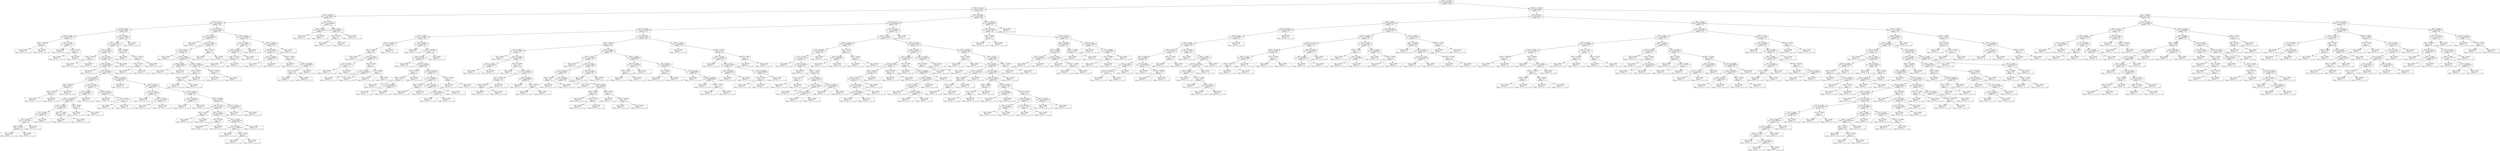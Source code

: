 digraph Tree {
0 [label="X[10] <= 10.2500\ngini = 0.642663234252\nsamples = 1599", shape="box"] ;
1 [label="X[9] <= 0.5750\ngini = 0.522570962701\nsamples = 842", shape="box"] ;
0 -> 1 ;
2 [label="X[6] <= 98.5000\ngini = 0.41110995193\nsamples = 353", shape="box"] ;
1 -> 2 ;
3 [label="X[10] <= 9.7500\ngini = 0.454416467727\nsamples = 298", shape="box"] ;
2 -> 3 ;
4 [label="X[10] <= 9.0750\ngini = 0.390281836177\nsamples = 206", shape="box"] ;
3 -> 4 ;
5 [label="X[0] <= 7.8000\ngini = 0.694444444444\nsamples = 12", shape="box"] ;
4 -> 5 ;
6 [label="X[9] <= 0.5150\ngini = 0.48\nsamples = 5", shape="box"] ;
5 -> 6 ;
7 [label="gini = 0.0000\nsamples = 3\nvalue = [ 0.  3.  0.  0.  0.  0.]", shape="box"] ;
6 -> 7 ;
8 [label="gini = 0.0000\nsamples = 2\nvalue = [ 0.  0.  2.  0.  0.  0.]", shape="box"] ;
6 -> 8 ;
9 [label="X[2] <= 0.5500\ngini = 0.448979591837\nsamples = 7", shape="box"] ;
5 -> 9 ;
10 [label="gini = 0.0000\nsamples = 5\nvalue = [ 0.  0.  0.  5.  0.  0.]", shape="box"] ;
9 -> 10 ;
11 [label="X[4] <= 0.0720\ngini = 0.5\nsamples = 2", shape="box"] ;
9 -> 11 ;
12 [label="gini = 0.0000\nsamples = 1\nvalue = [ 0.  0.  1.  0.  0.  0.]", shape="box"] ;
11 -> 12 ;
13 [label="gini = 0.0000\nsamples = 1\nvalue = [ 1.  0.  0.  0.  0.  0.]", shape="box"] ;
11 -> 13 ;
14 [label="X[8] <= 3.5400\ngini = 0.347220746094\nsamples = 194", shape="box"] ;
4 -> 14 ;
15 [label="X[3] <= 4.4000\ngini = 0.330747512404\nsamples = 191", shape="box"] ;
14 -> 15 ;
16 [label="X[1] <= 0.2350\ngini = 0.304159574786\nsamples = 183", shape="box"] ;
15 -> 16 ;
17 [label="X[9] <= 0.5100\ngini = 0.5\nsamples = 2", shape="box"] ;
16 -> 17 ;
18 [label="gini = 0.0000\nsamples = 1\nvalue = [ 0.  1.  0.  0.  0.  0.]", shape="box"] ;
17 -> 18 ;
19 [label="gini = 0.0000\nsamples = 1\nvalue = [ 0.  0.  0.  1.  0.  0.]", shape="box"] ;
17 -> 19 ;
20 [label="X[1] <= 0.9725\ngini = 0.290467323952\nsamples = 181", shape="box"] ;
16 -> 20 ;
21 [label="X[9] <= 0.3600\ngini = 0.282592592593\nsamples = 180", shape="box"] ;
20 -> 21 ;
22 [label="gini = 0.0000\nsamples = 1\nvalue = [ 0.  1.  0.  0.  0.  0.]", shape="box"] ;
21 -> 22 ;
23 [label="X[4] <= 0.0795\ngini = 0.275085047283\nsamples = 179", shape="box"] ;
21 -> 23 ;
24 [label="X[1] <= 0.4200\ngini = 0.363664075598\nsamples = 81", shape="box"] ;
23 -> 24 ;
25 [label="X[4] <= 0.0730\ngini = 0.46875\nsamples = 8", shape="box"] ;
24 -> 25 ;
26 [label="X[9] <= 0.5350\ngini = 0.375\nsamples = 4", shape="box"] ;
25 -> 26 ;
27 [label="gini = 0.0000\nsamples = 1\nvalue = [ 0.  0.  0.  1.  0.  0.]", shape="box"] ;
26 -> 27 ;
28 [label="gini = 0.0000\nsamples = 3\nvalue = [ 0.  0.  3.  0.  0.  0.]", shape="box"] ;
26 -> 28 ;
29 [label="gini = 0.0000\nsamples = 4\nvalue = [ 0.  0.  0.  4.  0.  0.]", shape="box"] ;
25 -> 29 ;
30 [label="X[8] <= 3.3350\ngini = 0.307374741978\nsamples = 73", shape="box"] ;
24 -> 30 ;
31 [label="X[7] <= 0.9980\ngini = 0.494693877551\nsamples = 35", shape="box"] ;
30 -> 31 ;
32 [label="X[6] <= 77.0000\ngini = 0.438934802571\nsamples = 33", shape="box"] ;
31 -> 32 ;
33 [label="X[2] <= 0.1900\ngini = 0.38049940547\nsamples = 29", shape="box"] ;
32 -> 33 ;
34 [label="X[7] <= 0.9967\ngini = 0.556213017751\nsamples = 13", shape="box"] ;
33 -> 34 ;
35 [label="X[1] <= 0.8975\ngini = 0.37037037037\nsamples = 9", shape="box"] ;
34 -> 35 ;
36 [label="X[9] <= 0.5550\ngini = 0.21875\nsamples = 8", shape="box"] ;
35 -> 36 ;
37 [label="gini = 0.0000\nsamples = 7\nvalue = [ 0.  0.  7.  0.  0.  0.]", shape="box"] ;
36 -> 37 ;
38 [label="gini = 0.0000\nsamples = 1\nvalue = [ 0.  0.  0.  1.  0.  0.]", shape="box"] ;
36 -> 38 ;
39 [label="gini = 0.0000\nsamples = 1\nvalue = [ 0.  1.  0.  0.  0.  0.]", shape="box"] ;
35 -> 39 ;
40 [label="gini = 0.0000\nsamples = 4\nvalue = [ 0.  0.  0.  4.  0.  0.]", shape="box"] ;
34 -> 40 ;
41 [label="X[6] <= 11.5000\ngini = 0.1171875\nsamples = 16", shape="box"] ;
33 -> 41 ;
42 [label="gini = 0.0000\nsamples = 1\nvalue = [ 0.  0.  0.  1.  0.  0.]", shape="box"] ;
41 -> 42 ;
43 [label="gini = 0.0000\nsamples = 15\nvalue = [  0.   0.  15.   0.   0.   0.]", shape="box"] ;
41 -> 43 ;
44 [label="X[7] <= 0.9967\ngini = 0.375\nsamples = 4", shape="box"] ;
32 -> 44 ;
45 [label="gini = 0.0000\nsamples = 1\nvalue = [ 0.  0.  1.  0.  0.  0.]", shape="box"] ;
44 -> 45 ;
46 [label="gini = 0.0000\nsamples = 3\nvalue = [ 0.  0.  0.  3.  0.  0.]", shape="box"] ;
44 -> 46 ;
47 [label="gini = 0.0000\nsamples = 2\nvalue = [ 0.  2.  0.  0.  0.  0.]", shape="box"] ;
31 -> 47 ;
48 [label="X[9] <= 0.5650\ngini = 0.0512465373961\nsamples = 38", shape="box"] ;
30 -> 48 ;
49 [label="gini = 0.0000\nsamples = 32\nvalue = [  0.   0.  32.   0.   0.   0.]", shape="box"] ;
48 -> 49 ;
50 [label="X[7] <= 0.9970\ngini = 0.277777777778\nsamples = 6", shape="box"] ;
48 -> 50 ;
51 [label="gini = 0.0000\nsamples = 1\nvalue = [ 0.  0.  0.  0.  1.  0.]", shape="box"] ;
50 -> 51 ;
52 [label="gini = 0.0000\nsamples = 5\nvalue = [ 0.  0.  5.  0.  0.  0.]", shape="box"] ;
50 -> 52 ;
53 [label="X[6] <= 12.5000\ngini = 0.188463140358\nsamples = 98", shape="box"] ;
23 -> 53 ;
54 [label="gini = 0.0000\nsamples = 1\nvalue = [ 0.  1.  0.  0.  0.  0.]", shape="box"] ;
53 -> 54 ;
55 [label="X[8] <= 3.3050\ngini = 0.172600701456\nsamples = 97", shape="box"] ;
53 -> 55 ;
56 [label="X[3] <= 2.7500\ngini = 0.0363511659808\nsamples = 54", shape="box"] ;
55 -> 56 ;
57 [label="gini = 0.0000\nsamples = 41\nvalue = [  0.   0.  41.   0.   0.   0.]", shape="box"] ;
56 -> 57 ;
58 [label="X[3] <= 2.8500\ngini = 0.14201183432\nsamples = 13", shape="box"] ;
56 -> 58 ;
59 [label="gini = 0.0000\nsamples = 1\nvalue = [ 0.  1.  0.  0.  0.  0.]", shape="box"] ;
58 -> 59 ;
60 [label="gini = 0.0000\nsamples = 12\nvalue = [  0.   0.  12.   0.   0.   0.]", shape="box"] ;
58 -> 60 ;
61 [label="X[9] <= 0.4650\ngini = 0.319091400757\nsamples = 43", shape="box"] ;
55 -> 61 ;
62 [label="X[10] <= 9.5000\ngini = 0.444444444444\nsamples = 3", shape="box"] ;
61 -> 62 ;
63 [label="gini = 0.0000\nsamples = 1\nvalue = [ 0.  0.  1.  0.  0.  0.]", shape="box"] ;
62 -> 63 ;
64 [label="gini = 0.0000\nsamples = 2\nvalue = [ 0.  2.  0.  0.  0.  0.]", shape="box"] ;
62 -> 64 ;
65 [label="X[7] <= 0.9988\ngini = 0.26125\nsamples = 40", shape="box"] ;
61 -> 65 ;
66 [label="X[0] <= 7.0500\ngini = 0.197224251278\nsamples = 37", shape="box"] ;
65 -> 66 ;
67 [label="X[1] <= 0.4250\ngini = 0.48\nsamples = 5", shape="box"] ;
66 -> 67 ;
68 [label="gini = 0.0000\nsamples = 3\nvalue = [ 0.  0.  3.  0.  0.  0.]", shape="box"] ;
67 -> 68 ;
69 [label="gini = 0.0000\nsamples = 2\nvalue = [ 0.  0.  0.  2.  0.  0.]", shape="box"] ;
67 -> 69 ;
70 [label="X[8] <= 3.3150\ngini = 0.119140625\nsamples = 32", shape="box"] ;
66 -> 70 ;
71 [label="X[2] <= 0.2400\ngini = 0.5\nsamples = 2", shape="box"] ;
70 -> 71 ;
72 [label="gini = 0.0000\nsamples = 1\nvalue = [ 0.  0.  1.  0.  0.  0.]", shape="box"] ;
71 -> 72 ;
73 [label="gini = 0.0000\nsamples = 1\nvalue = [ 0.  1.  0.  0.  0.  0.]", shape="box"] ;
71 -> 73 ;
74 [label="X[5] <= 8.0000\ngini = 0.0644444444444\nsamples = 30", shape="box"] ;
70 -> 74 ;
75 [label="X[8] <= 3.3650\ngini = 0.197530864198\nsamples = 9", shape="box"] ;
74 -> 75 ;
76 [label="gini = 0.0000\nsamples = 7\nvalue = [ 0.  0.  7.  0.  0.  0.]", shape="box"] ;
75 -> 76 ;
77 [label="X[4] <= 0.1340\ngini = 0.5\nsamples = 2", shape="box"] ;
75 -> 77 ;
78 [label="gini = 0.0000\nsamples = 1\nvalue = [ 0.  0.  0.  1.  0.  0.]", shape="box"] ;
77 -> 78 ;
79 [label="gini = 0.0000\nsamples = 1\nvalue = [ 0.  0.  1.  0.  0.  0.]", shape="box"] ;
77 -> 79 ;
80 [label="gini = 0.0000\nsamples = 21\nvalue = [  0.   0.  21.   0.   0.   0.]", shape="box"] ;
74 -> 80 ;
81 [label="X[1] <= 0.6425\ngini = 0.444444444444\nsamples = 3", shape="box"] ;
65 -> 81 ;
82 [label="gini = 0.0000\nsamples = 1\nvalue = [ 0.  0.  1.  0.  0.  0.]", shape="box"] ;
81 -> 82 ;
83 [label="gini = 0.0000\nsamples = 2\nvalue = [ 0.  0.  0.  2.  0.  0.]", shape="box"] ;
81 -> 83 ;
84 [label="gini = 0.0000\nsamples = 1\nvalue = [ 1.  0.  0.  0.  0.  0.]", shape="box"] ;
20 -> 84 ;
85 [label="X[5] <= 22.5000\ngini = 0.59375\nsamples = 8", shape="box"] ;
15 -> 85 ;
86 [label="gini = 0.0000\nsamples = 3\nvalue = [ 0.  0.  0.  3.  0.  0.]", shape="box"] ;
85 -> 86 ;
87 [label="X[1] <= 0.6225\ngini = 0.56\nsamples = 5", shape="box"] ;
85 -> 87 ;
88 [label="X[1] <= 0.5325\ngini = 0.5\nsamples = 2", shape="box"] ;
87 -> 88 ;
89 [label="gini = 0.0000\nsamples = 1\nvalue = [ 0.  1.  0.  0.  0.  0.]", shape="box"] ;
88 -> 89 ;
90 [label="gini = 0.0000\nsamples = 1\nvalue = [ 0.  0.  0.  1.  0.  0.]", shape="box"] ;
88 -> 90 ;
91 [label="gini = 0.0000\nsamples = 3\nvalue = [ 0.  0.  3.  0.  0.  0.]", shape="box"] ;
87 -> 91 ;
92 [label="gini = 0.0000\nsamples = 3\nvalue = [ 0.  0.  0.  3.  0.  0.]", shape="box"] ;
14 -> 92 ;
93 [label="X[2] <= 0.1850\ngini = 0.551039697543\nsamples = 92", shape="box"] ;
3 -> 93 ;
94 [label="X[1] <= 0.4550\ngini = 0.420604914934\nsamples = 46", shape="box"] ;
93 -> 94 ;
95 [label="gini = 0.0000\nsamples = 2\nvalue = [ 0.  0.  0.  2.  0.  0.]", shape="box"] ;
94 -> 95 ;
96 [label="X[4] <= 0.1690\ngini = 0.381198347107\nsamples = 44", shape="box"] ;
94 -> 96 ;
97 [label="X[4] <= 0.0655\ngini = 0.323129251701\nsamples = 42", shape="box"] ;
96 -> 97 ;
98 [label="gini = 0.0000\nsamples = 1\nvalue = [ 0.  0.  0.  0.  1.  0.]", shape="box"] ;
97 -> 98 ;
99 [label="X[0] <= 7.6500\ngini = 0.290303390839\nsamples = 41", shape="box"] ;
97 -> 99 ;
100 [label="X[5] <= 3.5000\ngini = 0.0867768595041\nsamples = 22", shape="box"] ;
99 -> 100 ;
101 [label="gini = 0.0000\nsamples = 1\nvalue = [ 1.  0.  0.  0.  0.  0.]", shape="box"] ;
100 -> 101 ;
102 [label="gini = 0.0000\nsamples = 21\nvalue = [  0.   0.  21.   0.   0.   0.]", shape="box"] ;
100 -> 102 ;
103 [label="X[9] <= 0.5450\ngini = 0.432132963989\nsamples = 19", shape="box"] ;
99 -> 103 ;
104 [label="X[5] <= 9.5000\ngini = 0.32\nsamples = 15", shape="box"] ;
103 -> 104 ;
105 [label="X[9] <= 0.4700\ngini = 0.5\nsamples = 6", shape="box"] ;
104 -> 105 ;
106 [label="gini = 0.0000\nsamples = 3\nvalue = [ 0.  0.  3.  0.  0.  0.]", shape="box"] ;
105 -> 106 ;
107 [label="gini = 0.0000\nsamples = 3\nvalue = [ 0.  0.  0.  3.  0.  0.]", shape="box"] ;
105 -> 107 ;
108 [label="gini = 0.0000\nsamples = 9\nvalue = [ 0.  0.  9.  0.  0.  0.]", shape="box"] ;
104 -> 108 ;
109 [label="X[6] <= 33.0000\ngini = 0.375\nsamples = 4", shape="box"] ;
103 -> 109 ;
110 [label="gini = 0.0000\nsamples = 3\nvalue = [ 0.  0.  0.  3.  0.  0.]", shape="box"] ;
109 -> 110 ;
111 [label="gini = 0.0000\nsamples = 1\nvalue = [ 0.  0.  1.  0.  0.  0.]", shape="box"] ;
109 -> 111 ;
112 [label="X[9] <= 0.4950\ngini = 0.5\nsamples = 2", shape="box"] ;
96 -> 112 ;
113 [label="gini = 0.0000\nsamples = 1\nvalue = [ 0.  1.  0.  0.  0.  0.]", shape="box"] ;
112 -> 113 ;
114 [label="gini = 0.0000\nsamples = 1\nvalue = [ 1.  0.  0.  0.  0.  0.]", shape="box"] ;
112 -> 114 ;
115 [label="X[2] <= 0.2450\ngini = 0.571833648393\nsamples = 46", shape="box"] ;
93 -> 115 ;
116 [label="X[1] <= 0.8050\ngini = 0.354570637119\nsamples = 19", shape="box"] ;
115 -> 116 ;
117 [label="X[4] <= 0.1025\ngini = 0.207612456747\nsamples = 17", shape="box"] ;
116 -> 117 ;
118 [label="X[8] <= 3.4150\ngini = 0.1171875\nsamples = 16", shape="box"] ;
117 -> 118 ;
119 [label="gini = 0.0000\nsamples = 15\nvalue = [  0.   0.   0.  15.   0.   0.]", shape="box"] ;
118 -> 119 ;
120 [label="gini = 0.0000\nsamples = 1\nvalue = [ 0.  1.  0.  0.  0.  0.]", shape="box"] ;
118 -> 120 ;
121 [label="gini = 0.0000\nsamples = 1\nvalue = [ 0.  1.  0.  0.  0.  0.]", shape="box"] ;
117 -> 121 ;
122 [label="gini = 0.0000\nsamples = 2\nvalue = [ 0.  0.  2.  0.  0.  0.]", shape="box"] ;
116 -> 122 ;
123 [label="X[8] <= 3.2950\ngini = 0.510288065844\nsamples = 27", shape="box"] ;
115 -> 123 ;
124 [label="X[0] <= 8.2500\ngini = 0.587257617729\nsamples = 19", shape="box"] ;
123 -> 124 ;
125 [label="X[5] <= 12.0000\ngini = 0.408163265306\nsamples = 7", shape="box"] ;
124 -> 125 ;
126 [label="gini = 0.0000\nsamples = 2\nvalue = [ 0.  2.  0.  0.  0.  0.]", shape="box"] ;
125 -> 126 ;
127 [label="gini = 0.0000\nsamples = 5\nvalue = [ 0.  0.  0.  5.  0.  0.]", shape="box"] ;
125 -> 127 ;
128 [label="X[3] <= 1.8500\ngini = 0.375\nsamples = 12", shape="box"] ;
124 -> 128 ;
129 [label="gini = 0.0000\nsamples = 1\nvalue = [ 0.  0.  0.  1.  0.  0.]", shape="box"] ;
128 -> 129 ;
130 [label="X[6] <= 86.0000\ngini = 0.297520661157\nsamples = 11", shape="box"] ;
128 -> 130 ;
131 [label="X[1] <= 0.4450\ngini = 0.18\nsamples = 10", shape="box"] ;
130 -> 131 ;
132 [label="gini = 0.0000\nsamples = 1\nvalue = [ 0.  0.  0.  1.  0.  0.]", shape="box"] ;
131 -> 132 ;
133 [label="gini = 0.0000\nsamples = 9\nvalue = [ 0.  0.  9.  0.  0.  0.]", shape="box"] ;
131 -> 133 ;
134 [label="gini = 0.0000\nsamples = 1\nvalue = [ 0.  0.  0.  1.  0.  0.]", shape="box"] ;
130 -> 134 ;
135 [label="gini = 0.0000\nsamples = 8\nvalue = [ 0.  0.  8.  0.  0.  0.]", shape="box"] ;
123 -> 135 ;
136 [label="X[4] <= 0.0725\ngini = 0.103140495868\nsamples = 55", shape="box"] ;
2 -> 136 ;
137 [label="X[9] <= 0.5350\ngini = 0.408163265306\nsamples = 7", shape="box"] ;
136 -> 137 ;
138 [label="gini = 0.0000\nsamples = 5\nvalue = [ 0.  0.  5.  0.  0.  0.]", shape="box"] ;
137 -> 138 ;
139 [label="gini = 0.0000\nsamples = 2\nvalue = [ 0.  0.  0.  2.  0.  0.]", shape="box"] ;
137 -> 139 ;
140 [label="X[8] <= 3.0850\ngini = 0.0407986111111\nsamples = 48", shape="box"] ;
136 -> 140 ;
141 [label="X[4] <= 0.1000\ngini = 0.5\nsamples = 2", shape="box"] ;
140 -> 141 ;
142 [label="gini = 0.0000\nsamples = 1\nvalue = [ 0.  0.  1.  0.  0.  0.]", shape="box"] ;
141 -> 142 ;
143 [label="gini = 0.0000\nsamples = 1\nvalue = [ 0.  0.  0.  1.  0.  0.]", shape="box"] ;
141 -> 143 ;
144 [label="gini = 0.0000\nsamples = 46\nvalue = [  0.   0.  46.   0.   0.   0.]", shape="box"] ;
140 -> 144 ;
145 [label="X[6] <= 81.5000\ngini = 0.563706240773\nsamples = 489", shape="box"] ;
1 -> 145 ;
146 [label="X[1] <= 0.5475\ngini = 0.582695150658\nsamples = 397", shape="box"] ;
145 -> 146 ;
147 [label="X[6] <= 28.5000\ngini = 0.573859739369\nsamples = 216", shape="box"] ;
146 -> 147 ;
148 [label="X[5] <= 5.5000\ngini = 0.47701446281\nsamples = 88", shape="box"] ;
147 -> 148 ;
149 [label="X[0] <= 11.4500\ngini = 0.57100591716\nsamples = 26", shape="box"] ;
148 -> 149 ;
150 [label="X[3] <= 1.6500\ngini = 0.545\nsamples = 20", shape="box"] ;
149 -> 150 ;
151 [label="gini = 0.0000\nsamples = 3\nvalue = [ 0.  0.  0.  3.  0.  0.]", shape="box"] ;
150 -> 151 ;
152 [label="X[10] <= 9.7500\ngini = 0.463667820069\nsamples = 17", shape="box"] ;
150 -> 152 ;
153 [label="X[4] <= 0.1895\ngini = 0.152777777778\nsamples = 12", shape="box"] ;
152 -> 153 ;
154 [label="gini = 0.0000\nsamples = 11\nvalue = [  0.   0.  11.   0.   0.   0.]", shape="box"] ;
153 -> 154 ;
155 [label="gini = 0.0000\nsamples = 1\nvalue = [ 0.  0.  0.  1.  0.  0.]", shape="box"] ;
153 -> 155 ;
156 [label="X[4] <= 0.1100\ngini = 0.72\nsamples = 5", shape="box"] ;
152 -> 156 ;
157 [label="X[7] <= 0.9962\ngini = 0.444444444444\nsamples = 3", shape="box"] ;
156 -> 157 ;
158 [label="gini = 0.0000\nsamples = 1\nvalue = [ 0.  0.  0.  0.  0.  1.]", shape="box"] ;
157 -> 158 ;
159 [label="gini = 0.0000\nsamples = 2\nvalue = [ 0.  0.  0.  2.  0.  0.]", shape="box"] ;
157 -> 159 ;
160 [label="X[7] <= 0.9989\ngini = 0.5\nsamples = 2", shape="box"] ;
156 -> 160 ;
161 [label="gini = 0.0000\nsamples = 1\nvalue = [ 0.  0.  0.  0.  1.  0.]", shape="box"] ;
160 -> 161 ;
162 [label="gini = 0.0000\nsamples = 1\nvalue = [ 0.  0.  1.  0.  0.  0.]", shape="box"] ;
160 -> 162 ;
163 [label="gini = 0.0000\nsamples = 6\nvalue = [ 0.  0.  0.  6.  0.  0.]", shape="box"] ;
149 -> 163 ;
164 [label="X[0] <= 6.5000\ngini = 0.374609781478\nsamples = 62", shape="box"] ;
148 -> 164 ;
165 [label="gini = 0.0000\nsamples = 2\nvalue = [ 0.  0.  0.  0.  2.  0.]", shape="box"] ;
164 -> 165 ;
166 [label="X[0] <= 14.6500\ngini = 0.337777777778\nsamples = 60", shape="box"] ;
164 -> 166 ;
167 [label="X[0] <= 9.1500\ngini = 0.294887039239\nsamples = 58", shape="box"] ;
166 -> 167 ;
168 [label="gini = 0.0000\nsamples = 25\nvalue = [  0.   0.   0.  25.   0.   0.]", shape="box"] ;
167 -> 168 ;
169 [label="X[0] <= 10.7500\ngini = 0.451790633609\nsamples = 33", shape="box"] ;
167 -> 169 ;
170 [label="X[0] <= 10.5500\ngini = 0.5\nsamples = 12", shape="box"] ;
169 -> 170 ;
171 [label="X[8] <= 3.2500\ngini = 0.375\nsamples = 8", shape="box"] ;
170 -> 171 ;
172 [label="gini = 0.0000\nsamples = 5\nvalue = [ 0.  0.  0.  5.  0.  0.]", shape="box"] ;
171 -> 172 ;
173 [label="X[1] <= 0.3400\ngini = 0.444444444444\nsamples = 3", shape="box"] ;
171 -> 173 ;
174 [label="gini = 0.0000\nsamples = 2\nvalue = [ 0.  0.  2.  0.  0.  0.]", shape="box"] ;
173 -> 174 ;
175 [label="gini = 0.0000\nsamples = 1\nvalue = [ 0.  0.  0.  1.  0.  0.]", shape="box"] ;
173 -> 175 ;
176 [label="gini = 0.0000\nsamples = 4\nvalue = [ 0.  0.  4.  0.  0.  0.]", shape="box"] ;
170 -> 176 ;
177 [label="X[10] <= 10.1500\ngini = 0.326530612245\nsamples = 21", shape="box"] ;
169 -> 177 ;
178 [label="X[7] <= 0.9979\ngini = 0.193905817175\nsamples = 19", shape="box"] ;
177 -> 178 ;
179 [label="X[8] <= 3.0250\ngini = 0.375\nsamples = 4", shape="box"] ;
178 -> 179 ;
180 [label="gini = 0.0000\nsamples = 1\nvalue = [ 0.  0.  0.  0.  1.  0.]", shape="box"] ;
179 -> 180 ;
181 [label="gini = 0.0000\nsamples = 3\nvalue = [ 0.  0.  0.  3.  0.  0.]", shape="box"] ;
179 -> 181 ;
182 [label="X[2] <= 0.4250\ngini = 0.124444444444\nsamples = 15", shape="box"] ;
178 -> 182 ;
183 [label="X[8] <= 3.0850\ngini = 0.444444444444\nsamples = 3", shape="box"] ;
182 -> 183 ;
184 [label="gini = 0.0000\nsamples = 2\nvalue = [ 0.  0.  0.  2.  0.  0.]", shape="box"] ;
183 -> 184 ;
185 [label="gini = 0.0000\nsamples = 1\nvalue = [ 0.  0.  1.  0.  0.  0.]", shape="box"] ;
183 -> 185 ;
186 [label="gini = 0.0000\nsamples = 12\nvalue = [  0.   0.   0.  12.   0.   0.]", shape="box"] ;
182 -> 186 ;
187 [label="X[9] <= 0.7950\ngini = 0.5\nsamples = 2", shape="box"] ;
177 -> 187 ;
188 [label="gini = 0.0000\nsamples = 1\nvalue = [ 0.  0.  0.  0.  1.  0.]", shape="box"] ;
187 -> 188 ;
189 [label="gini = 0.0000\nsamples = 1\nvalue = [ 0.  0.  1.  0.  0.  0.]", shape="box"] ;
187 -> 189 ;
190 [label="gini = 0.0000\nsamples = 2\nvalue = [ 0.  0.  0.  0.  2.  0.]", shape="box"] ;
166 -> 190 ;
191 [label="X[3] <= 2.5500\ngini = 0.602294921875\nsamples = 128", shape="box"] ;
147 -> 191 ;
192 [label="X[1] <= 0.3850\ngini = 0.6052\nsamples = 100", shape="box"] ;
191 -> 192 ;
193 [label="X[7] <= 0.9963\ngini = 0.576131687243\nsamples = 27", shape="box"] ;
192 -> 193 ;
194 [label="gini = 0.0000\nsamples = 4\nvalue = [ 0.  0.  4.  0.  0.  0.]", shape="box"] ;
193 -> 194 ;
195 [label="X[6] <= 31.5000\ngini = 0.476370510397\nsamples = 23", shape="box"] ;
193 -> 195 ;
196 [label="X[0] <= 12.5500\ngini = 0.444444444444\nsamples = 3", shape="box"] ;
195 -> 196 ;
197 [label="gini = 0.0000\nsamples = 2\nvalue = [ 0.  0.  0.  0.  2.  0.]", shape="box"] ;
196 -> 197 ;
198 [label="gini = 0.0000\nsamples = 1\nvalue = [ 0.  0.  0.  0.  0.  1.]", shape="box"] ;
196 -> 198 ;
199 [label="X[5] <= 12.5000\ngini = 0.34\nsamples = 20", shape="box"] ;
195 -> 199 ;
200 [label="gini = 0.0000\nsamples = 1\nvalue = [ 0.  0.  1.  0.  0.  0.]", shape="box"] ;
199 -> 200 ;
201 [label="X[3] <= 2.4000\ngini = 0.277008310249\nsamples = 19", shape="box"] ;
199 -> 201 ;
202 [label="X[1] <= 0.2650\ngini = 0.1171875\nsamples = 16", shape="box"] ;
201 -> 202 ;
203 [label="X[9] <= 0.8800\ngini = 0.5\nsamples = 2", shape="box"] ;
202 -> 203 ;
204 [label="gini = 0.0000\nsamples = 1\nvalue = [ 0.  0.  0.  0.  1.  0.]", shape="box"] ;
203 -> 204 ;
205 [label="gini = 0.0000\nsamples = 1\nvalue = [ 0.  0.  0.  1.  0.  0.]", shape="box"] ;
203 -> 205 ;
206 [label="gini = 0.0000\nsamples = 14\nvalue = [  0.   0.   0.  14.   0.   0.]", shape="box"] ;
202 -> 206 ;
207 [label="X[6] <= 57.0000\ngini = 0.666666666667\nsamples = 3", shape="box"] ;
201 -> 207 ;
208 [label="gini = 0.0000\nsamples = 1\nvalue = [ 0.  0.  0.  0.  1.  0.]", shape="box"] ;
207 -> 208 ;
209 [label="X[4] <= 0.0850\ngini = 0.5\nsamples = 2", shape="box"] ;
207 -> 209 ;
210 [label="gini = 0.0000\nsamples = 1\nvalue = [ 0.  0.  1.  0.  0.  0.]", shape="box"] ;
209 -> 210 ;
211 [label="gini = 0.0000\nsamples = 1\nvalue = [ 0.  0.  0.  1.  0.  0.]", shape="box"] ;
209 -> 211 ;
212 [label="X[2] <= 0.3050\ngini = 0.555075999249\nsamples = 73", shape="box"] ;
192 -> 212 ;
213 [label="X[3] <= 1.6500\ngini = 0.522675736961\nsamples = 42", shape="box"] ;
212 -> 213 ;
214 [label="gini = 0.0000\nsamples = 6\nvalue = [ 0.  0.  6.  0.  0.  0.]", shape="box"] ;
213 -> 214 ;
215 [label="X[0] <= 7.7500\ngini = 0.516975308642\nsamples = 36", shape="box"] ;
213 -> 215 ;
216 [label="X[1] <= 0.4250\ngini = 0.525519848771\nsamples = 23", shape="box"] ;
215 -> 216 ;
217 [label="X[3] <= 2.4500\ngini = 0.32\nsamples = 5", shape="box"] ;
216 -> 217 ;
218 [label="gini = 0.0000\nsamples = 4\nvalue = [ 0.  0.  0.  4.  0.  0.]", shape="box"] ;
217 -> 218 ;
219 [label="gini = 0.0000\nsamples = 1\nvalue = [ 0.  0.  1.  0.  0.  0.]", shape="box"] ;
217 -> 219 ;
220 [label="X[9] <= 0.6050\ngini = 0.475308641975\nsamples = 18", shape="box"] ;
216 -> 220 ;
221 [label="gini = 0.0000\nsamples = 2\nvalue = [ 0.  0.  0.  2.  0.  0.]", shape="box"] ;
220 -> 221 ;
222 [label="X[9] <= 0.6450\ngini = 0.3984375\nsamples = 16", shape="box"] ;
220 -> 222 ;
223 [label="X[4] <= 0.0805\ngini = 0.18\nsamples = 10", shape="box"] ;
222 -> 223 ;
224 [label="gini = 0.0000\nsamples = 8\nvalue = [ 0.  0.  8.  0.  0.  0.]", shape="box"] ;
223 -> 224 ;
225 [label="X[9] <= 0.6150\ngini = 0.5\nsamples = 2", shape="box"] ;
223 -> 225 ;
226 [label="gini = 0.0000\nsamples = 1\nvalue = [ 0.  0.  1.  0.  0.  0.]", shape="box"] ;
225 -> 226 ;
227 [label="gini = 0.0000\nsamples = 1\nvalue = [ 0.  0.  0.  0.  1.  0.]", shape="box"] ;
225 -> 227 ;
228 [label="X[0] <= 6.6500\ngini = 0.5\nsamples = 6", shape="box"] ;
222 -> 228 ;
229 [label="gini = 0.0000\nsamples = 2\nvalue = [ 0.  0.  2.  0.  0.  0.]", shape="box"] ;
228 -> 229 ;
230 [label="X[6] <= 46.0000\ngini = 0.375\nsamples = 4", shape="box"] ;
228 -> 230 ;
231 [label="gini = 0.0000\nsamples = 3\nvalue = [ 0.  0.  0.  3.  0.  0.]", shape="box"] ;
230 -> 231 ;
232 [label="gini = 0.0000\nsamples = 1\nvalue = [ 0.  0.  1.  0.  0.  0.]", shape="box"] ;
230 -> 232 ;
233 [label="X[8] <= 3.2250\ngini = 0.260355029586\nsamples = 13", shape="box"] ;
215 -> 233 ;
234 [label="gini = 0.0000\nsamples = 2\nvalue = [ 0.  0.  2.  0.  0.  0.]", shape="box"] ;
233 -> 234 ;
235 [label="gini = 0.0000\nsamples = 11\nvalue = [  0.   0.   0.  11.   0.   0.]", shape="box"] ;
233 -> 235 ;
236 [label="X[10] <= 9.6500\ngini = 0.464099895942\nsamples = 31", shape="box"] ;
212 -> 236 ;
237 [label="X[6] <= 35.0000\ngini = 0.110726643599\nsamples = 17", shape="box"] ;
236 -> 237 ;
238 [label="X[4] <= 0.2425\ngini = 0.5\nsamples = 2", shape="box"] ;
237 -> 238 ;
239 [label="gini = 0.0000\nsamples = 1\nvalue = [ 0.  0.  1.  0.  0.  0.]", shape="box"] ;
238 -> 239 ;
240 [label="gini = 0.0000\nsamples = 1\nvalue = [ 0.  0.  0.  1.  0.  0.]", shape="box"] ;
238 -> 240 ;
241 [label="gini = 0.0000\nsamples = 15\nvalue = [  0.   0.  15.   0.   0.   0.]", shape="box"] ;
237 -> 241 ;
242 [label="X[4] <= 0.0930\ngini = 0.673469387755\nsamples = 14", shape="box"] ;
236 -> 242 ;
243 [label="X[1] <= 0.4650\ngini = 0.375\nsamples = 8", shape="box"] ;
242 -> 243 ;
244 [label="gini = 0.0000\nsamples = 6\nvalue = [ 0.  0.  6.  0.  0.  0.]", shape="box"] ;
243 -> 244 ;
245 [label="gini = 0.0000\nsamples = 2\nvalue = [ 0.  0.  0.  0.  2.  0.]", shape="box"] ;
243 -> 245 ;
246 [label="X[4] <= 0.1100\ngini = 0.666666666667\nsamples = 6", shape="box"] ;
242 -> 246 ;
247 [label="gini = 0.0000\nsamples = 3\nvalue = [ 0.  0.  0.  0.  3.  0.]", shape="box"] ;
246 -> 247 ;
248 [label="X[0] <= 10.5500\ngini = 0.666666666667\nsamples = 3", shape="box"] ;
246 -> 248 ;
249 [label="gini = 0.0000\nsamples = 1\nvalue = [ 1.  0.  0.  0.  0.  0.]", shape="box"] ;
248 -> 249 ;
250 [label="X[0] <= 11.1500\ngini = 0.5\nsamples = 2", shape="box"] ;
248 -> 250 ;
251 [label="gini = 0.0000\nsamples = 1\nvalue = [ 0.  0.  0.  1.  0.  0.]", shape="box"] ;
250 -> 251 ;
252 [label="gini = 0.0000\nsamples = 1\nvalue = [ 0.  1.  0.  0.  0.  0.]", shape="box"] ;
250 -> 252 ;
253 [label="X[9] <= 0.6050\ngini = 0.441326530612\nsamples = 28", shape="box"] ;
191 -> 253 ;
254 [label="gini = 0.0000\nsamples = 3\nvalue = [ 0.  0.  3.  0.  0.  0.]", shape="box"] ;
253 -> 254 ;
255 [label="X[4] <= 0.1345\ngini = 0.3424\nsamples = 25", shape="box"] ;
253 -> 255 ;
256 [label="X[8] <= 3.0350\ngini = 0.234404536862\nsamples = 23", shape="box"] ;
255 -> 256 ;
257 [label="gini = 0.0000\nsamples = 1\nvalue = [ 0.  0.  1.  0.  0.  0.]", shape="box"] ;
256 -> 257 ;
258 [label="X[4] <= 0.0735\ngini = 0.169421487603\nsamples = 22", shape="box"] ;
256 -> 258 ;
259 [label="X[0] <= 10.4500\ngini = 0.444444444444\nsamples = 3", shape="box"] ;
258 -> 259 ;
260 [label="gini = 0.0000\nsamples = 2\nvalue = [ 0.  0.  0.  2.  0.  0.]", shape="box"] ;
259 -> 260 ;
261 [label="gini = 0.0000\nsamples = 1\nvalue = [ 0.  0.  1.  0.  0.  0.]", shape="box"] ;
259 -> 261 ;
262 [label="X[5] <= 13.5000\ngini = 0.0997229916898\nsamples = 19", shape="box"] ;
258 -> 262 ;
263 [label="X[2] <= 0.5300\ngini = 0.5\nsamples = 2", shape="box"] ;
262 -> 263 ;
264 [label="gini = 0.0000\nsamples = 1\nvalue = [ 0.  0.  0.  0.  1.  0.]", shape="box"] ;
263 -> 264 ;
265 [label="gini = 0.0000\nsamples = 1\nvalue = [ 0.  0.  0.  1.  0.  0.]", shape="box"] ;
263 -> 265 ;
266 [label="gini = 0.0000\nsamples = 17\nvalue = [  0.   0.   0.  17.   0.   0.]", shape="box"] ;
262 -> 266 ;
267 [label="X[7] <= 0.9997\ngini = 0.5\nsamples = 2", shape="box"] ;
255 -> 267 ;
268 [label="gini = 0.0000\nsamples = 1\nvalue = [ 0.  1.  0.  0.  0.  0.]", shape="box"] ;
267 -> 268 ;
269 [label="gini = 0.0000\nsamples = 1\nvalue = [ 0.  0.  1.  0.  0.  0.]", shape="box"] ;
267 -> 269 ;
270 [label="X[3] <= 5.7000\ngini = 0.534965355148\nsamples = 181", shape="box"] ;
146 -> 270 ;
271 [label="X[3] <= 1.8500\ngini = 0.519820729706\nsamples = 178", shape="box"] ;
270 -> 271 ;
272 [label="X[10] <= 9.8500\ngini = 0.402644628099\nsamples = 55", shape="box"] ;
271 -> 272 ;
273 [label="X[0] <= 9.0000\ngini = 0.245538128718\nsamples = 43", shape="box"] ;
272 -> 273 ;
274 [label="X[1] <= 0.5550\ngini = 0.214285714286\nsamples = 42", shape="box"] ;
273 -> 274 ;
275 [label="gini = 0.0000\nsamples = 1\nvalue = [ 0.  0.  0.  1.  0.  0.]", shape="box"] ;
274 -> 275 ;
276 [label="X[5] <= 3.5000\ngini = 0.179654967281\nsamples = 41", shape="box"] ;
274 -> 276 ;
277 [label="gini = 0.0000\nsamples = 1\nvalue = [ 0.  0.  0.  1.  0.  0.]", shape="box"] ;
276 -> 277 ;
278 [label="X[3] <= 1.3500\ngini = 0.14125\nsamples = 40", shape="box"] ;
276 -> 278 ;
279 [label="X[4] <= 0.0710\ngini = 0.5\nsamples = 2", shape="box"] ;
278 -> 279 ;
280 [label="gini = 0.0000\nsamples = 1\nvalue = [ 0.  0.  1.  0.  0.  0.]", shape="box"] ;
279 -> 280 ;
281 [label="gini = 0.0000\nsamples = 1\nvalue = [ 0.  1.  0.  0.  0.  0.]", shape="box"] ;
279 -> 281 ;
282 [label="X[7] <= 0.9972\ngini = 0.0997229916898\nsamples = 38", shape="box"] ;
278 -> 282 ;
283 [label="X[1] <= 0.7325\ngini = 0.0555102040816\nsamples = 35", shape="box"] ;
282 -> 283 ;
284 [label="gini = 0.0000\nsamples = 32\nvalue = [  0.   0.  32.   0.   0.   0.]", shape="box"] ;
283 -> 284 ;
285 [label="X[5] <= 13.5000\ngini = 0.444444444444\nsamples = 3", shape="box"] ;
283 -> 285 ;
286 [label="gini = 0.0000\nsamples = 2\nvalue = [ 0.  0.  2.  0.  0.  0.]", shape="box"] ;
285 -> 286 ;
287 [label="gini = 0.0000\nsamples = 1\nvalue = [ 0.  0.  0.  1.  0.  0.]", shape="box"] ;
285 -> 287 ;
288 [label="X[2] <= 0.0800\ngini = 0.444444444444\nsamples = 3", shape="box"] ;
282 -> 288 ;
289 [label="gini = 0.0000\nsamples = 1\nvalue = [ 0.  0.  0.  1.  0.  0.]", shape="box"] ;
288 -> 289 ;
290 [label="gini = 0.0000\nsamples = 2\nvalue = [ 0.  0.  2.  0.  0.  0.]", shape="box"] ;
288 -> 290 ;
291 [label="gini = 0.0000\nsamples = 1\nvalue = [ 0.  0.  0.  1.  0.  0.]", shape="box"] ;
273 -> 291 ;
292 [label="X[1] <= 0.7150\ngini = 0.625\nsamples = 12", shape="box"] ;
272 -> 292 ;
293 [label="X[6] <= 20.5000\ngini = 0.244897959184\nsamples = 7", shape="box"] ;
292 -> 293 ;
294 [label="gini = 0.0000\nsamples = 1\nvalue = [ 0.  1.  0.  0.  0.  0.]", shape="box"] ;
293 -> 294 ;
295 [label="gini = 0.0000\nsamples = 6\nvalue = [ 0.  0.  0.  6.  0.  0.]", shape="box"] ;
293 -> 295 ;
296 [label="X[7] <= 0.9965\ngini = 0.32\nsamples = 5", shape="box"] ;
292 -> 296 ;
297 [label="gini = 0.0000\nsamples = 1\nvalue = [ 1.  0.  0.  0.  0.  0.]", shape="box"] ;
296 -> 297 ;
298 [label="gini = 0.0000\nsamples = 4\nvalue = [ 0.  0.  4.  0.  0.  0.]", shape="box"] ;
296 -> 298 ;
299 [label="X[10] <= 9.5500\ngini = 0.545442527596\nsamples = 123", shape="box"] ;
271 -> 299 ;
300 [label="X[9] <= 0.7050\ngini = 0.542868127643\nsamples = 51", shape="box"] ;
299 -> 300 ;
301 [label="X[4] <= 0.0890\ngini = 0.565759637188\nsamples = 42", shape="box"] ;
300 -> 301 ;
302 [label="X[9] <= 0.6600\ngini = 0.496527777778\nsamples = 24", shape="box"] ;
301 -> 302 ;
303 [label="X[1] <= 0.8550\ngini = 0.3203125\nsamples = 16", shape="box"] ;
302 -> 303 ;
304 [label="X[8] <= 3.5000\ngini = 0.231111111111\nsamples = 15", shape="box"] ;
303 -> 304 ;
305 [label="X[10] <= 9.2500\ngini = 0.132653061224\nsamples = 14", shape="box"] ;
304 -> 305 ;
306 [label="X[2] <= 0.0900\ngini = 0.444444444444\nsamples = 3", shape="box"] ;
305 -> 306 ;
307 [label="gini = 0.0000\nsamples = 2\nvalue = [ 0.  0.  2.  0.  0.  0.]", shape="box"] ;
306 -> 307 ;
308 [label="gini = 0.0000\nsamples = 1\nvalue = [ 0.  0.  0.  1.  0.  0.]", shape="box"] ;
306 -> 308 ;
309 [label="gini = 0.0000\nsamples = 11\nvalue = [  0.   0.  11.   0.   0.   0.]", shape="box"] ;
305 -> 309 ;
310 [label="gini = 0.0000\nsamples = 1\nvalue = [ 0.  0.  0.  1.  0.  0.]", shape="box"] ;
304 -> 310 ;
311 [label="gini = 0.0000\nsamples = 1\nvalue = [ 0.  1.  0.  0.  0.  0.]", shape="box"] ;
303 -> 311 ;
312 [label="X[10] <= 9.2500\ngini = 0.375\nsamples = 8", shape="box"] ;
302 -> 312 ;
313 [label="gini = 0.0000\nsamples = 2\nvalue = [ 0.  0.  2.  0.  0.  0.]", shape="box"] ;
312 -> 313 ;
314 [label="gini = 0.0000\nsamples = 6\nvalue = [ 0.  0.  0.  6.  0.  0.]", shape="box"] ;
312 -> 314 ;
315 [label="X[7] <= 0.9967\ngini = 0.5\nsamples = 18", shape="box"] ;
301 -> 315 ;
316 [label="gini = 0.0000\nsamples = 3\nvalue = [ 0.  0.  3.  0.  0.  0.]", shape="box"] ;
315 -> 316 ;
317 [label="X[0] <= 10.3500\ngini = 0.346666666667\nsamples = 15", shape="box"] ;
315 -> 317 ;
318 [label="X[6] <= 79.0000\ngini = 0.255102040816\nsamples = 14", shape="box"] ;
317 -> 318 ;
319 [label="X[1] <= 0.6575\ngini = 0.14201183432\nsamples = 13", shape="box"] ;
318 -> 319 ;
320 [label="gini = 0.0000\nsamples = 10\nvalue = [  0.   0.   0.  10.   0.   0.]", shape="box"] ;
319 -> 320 ;
321 [label="X[8] <= 3.2600\ngini = 0.444444444444\nsamples = 3", shape="box"] ;
319 -> 321 ;
322 [label="gini = 0.0000\nsamples = 1\nvalue = [ 0.  1.  0.  0.  0.  0.]", shape="box"] ;
321 -> 322 ;
323 [label="gini = 0.0000\nsamples = 2\nvalue = [ 0.  0.  0.  2.  0.  0.]", shape="box"] ;
321 -> 323 ;
324 [label="gini = 0.0000\nsamples = 1\nvalue = [ 0.  0.  1.  0.  0.  0.]", shape="box"] ;
318 -> 324 ;
325 [label="gini = 0.0000\nsamples = 1\nvalue = [ 1.  0.  0.  0.  0.  0.]", shape="box"] ;
317 -> 325 ;
326 [label="X[6] <= 22.5000\ngini = 0.197530864198\nsamples = 9", shape="box"] ;
300 -> 326 ;
327 [label="X[7] <= 0.9987\ngini = 0.5\nsamples = 2", shape="box"] ;
326 -> 327 ;
328 [label="gini = 0.0000\nsamples = 1\nvalue = [ 0.  0.  1.  0.  0.  0.]", shape="box"] ;
327 -> 328 ;
329 [label="gini = 0.0000\nsamples = 1\nvalue = [ 0.  0.  0.  1.  0.  0.]", shape="box"] ;
327 -> 329 ;
330 [label="gini = 0.0000\nsamples = 7\nvalue = [ 0.  0.  0.  7.  0.  0.]", shape="box"] ;
326 -> 330 ;
331 [label="X[6] <= 19.0000\ngini = 0.496913580247\nsamples = 72", shape="box"] ;
299 -> 331 ;
332 [label="X[8] <= 3.4850\ngini = 0.375\nsamples = 4", shape="box"] ;
331 -> 332 ;
333 [label="gini = 0.0000\nsamples = 3\nvalue = [ 0.  0.  0.  3.  0.  0.]", shape="box"] ;
332 -> 333 ;
334 [label="gini = 0.0000\nsamples = 1\nvalue = [ 0.  1.  0.  0.  0.  0.]", shape="box"] ;
332 -> 334 ;
335 [label="X[9] <= 0.8700\ngini = 0.463235294118\nsamples = 68", shape="box"] ;
331 -> 335 ;
336 [label="X[2] <= 0.0550\ngini = 0.431846812799\nsamples = 63", shape="box"] ;
335 -> 336 ;
337 [label="X[0] <= 8.0500\ngini = 0.176870748299\nsamples = 21", shape="box"] ;
336 -> 337 ;
338 [label="X[9] <= 0.6050\ngini = 0.095\nsamples = 20", shape="box"] ;
337 -> 338 ;
339 [label="X[7] <= 0.9963\ngini = 0.5\nsamples = 2", shape="box"] ;
338 -> 339 ;
340 [label="gini = 0.0000\nsamples = 1\nvalue = [ 0.  0.  1.  0.  0.  0.]", shape="box"] ;
339 -> 340 ;
341 [label="gini = 0.0000\nsamples = 1\nvalue = [ 0.  0.  0.  1.  0.  0.]", shape="box"] ;
339 -> 341 ;
342 [label="gini = 0.0000\nsamples = 18\nvalue = [  0.   0.  18.   0.   0.   0.]", shape="box"] ;
338 -> 342 ;
343 [label="gini = 0.0000\nsamples = 1\nvalue = [ 0.  1.  0.  0.  0.  0.]", shape="box"] ;
337 -> 343 ;
344 [label="X[3] <= 2.7500\ngini = 0.503401360544\nsamples = 42", shape="box"] ;
336 -> 344 ;
345 [label="X[10] <= 9.6500\ngini = 0.542040816327\nsamples = 35", shape="box"] ;
344 -> 345 ;
346 [label="X[9] <= 0.6650\ngini = 0.21875\nsamples = 8", shape="box"] ;
345 -> 346 ;
347 [label="X[1] <= 0.5950\ngini = 0.5\nsamples = 2", shape="box"] ;
346 -> 347 ;
348 [label="gini = 0.0000\nsamples = 1\nvalue = [ 0.  0.  0.  1.  0.  0.]", shape="box"] ;
347 -> 348 ;
349 [label="gini = 0.0000\nsamples = 1\nvalue = [ 0.  0.  1.  0.  0.  0.]", shape="box"] ;
347 -> 349 ;
350 [label="gini = 0.0000\nsamples = 6\nvalue = [ 0.  0.  6.  0.  0.  0.]", shape="box"] ;
346 -> 350 ;
351 [label="X[9] <= 0.5950\ngini = 0.565157750343\nsamples = 27", shape="box"] ;
345 -> 351 ;
352 [label="X[7] <= 0.9960\ngini = 0.244897959184\nsamples = 7", shape="box"] ;
351 -> 352 ;
353 [label="gini = 0.0000\nsamples = 1\nvalue = [ 0.  0.  0.  1.  0.  0.]", shape="box"] ;
352 -> 353 ;
354 [label="gini = 0.0000\nsamples = 6\nvalue = [ 0.  0.  6.  0.  0.  0.]", shape="box"] ;
352 -> 354 ;
355 [label="X[6] <= 29.5000\ngini = 0.54\nsamples = 20", shape="box"] ;
351 -> 355 ;
356 [label="X[0] <= 8.0000\ngini = 0.592592592593\nsamples = 9", shape="box"] ;
355 -> 356 ;
357 [label="X[8] <= 3.3200\ngini = 0.444444444444\nsamples = 3", shape="box"] ;
356 -> 357 ;
358 [label="gini = 0.0000\nsamples = 1\nvalue = [ 0.  0.  0.  1.  0.  0.]", shape="box"] ;
357 -> 358 ;
359 [label="gini = 0.0000\nsamples = 2\nvalue = [ 0.  0.  0.  0.  2.  0.]", shape="box"] ;
357 -> 359 ;
360 [label="X[1] <= 0.6625\ngini = 0.277777777778\nsamples = 6", shape="box"] ;
356 -> 360 ;
361 [label="gini = 0.0000\nsamples = 1\nvalue = [ 0.  0.  0.  1.  0.  0.]", shape="box"] ;
360 -> 361 ;
362 [label="gini = 0.0000\nsamples = 5\nvalue = [ 0.  0.  5.  0.  0.  0.]", shape="box"] ;
360 -> 362 ;
363 [label="X[8] <= 3.5350\ngini = 0.165289256198\nsamples = 11", shape="box"] ;
355 -> 363 ;
364 [label="gini = 0.0000\nsamples = 10\nvalue = [  0.   0.   0.  10.   0.   0.]", shape="box"] ;
363 -> 364 ;
365 [label="gini = 0.0000\nsamples = 1\nvalue = [ 0.  0.  1.  0.  0.  0.]", shape="box"] ;
363 -> 365 ;
366 [label="gini = 0.0000\nsamples = 7\nvalue = [ 0.  0.  7.  0.  0.  0.]", shape="box"] ;
344 -> 366 ;
367 [label="X[6] <= 53.0000\ngini = 0.32\nsamples = 5", shape="box"] ;
335 -> 367 ;
368 [label="gini = 0.0000\nsamples = 4\nvalue = [ 0.  0.  0.  4.  0.  0.]", shape="box"] ;
367 -> 368 ;
369 [label="gini = 0.0000\nsamples = 1\nvalue = [ 0.  0.  1.  0.  0.  0.]", shape="box"] ;
367 -> 369 ;
370 [label="gini = 0.0000\nsamples = 3\nvalue = [ 0.  0.  0.  0.  3.  0.]", shape="box"] ;
270 -> 370 ;
371 [label="X[3] <= 14.6000\ngini = 0.308364839319\nsamples = 92", shape="box"] ;
145 -> 371 ;
372 [label="X[8] <= 2.9350\ngini = 0.284197530864\nsamples = 90", shape="box"] ;
371 -> 372 ;
373 [label="X[9] <= 1.9650\ngini = 0.375\nsamples = 4", shape="box"] ;
372 -> 373 ;
374 [label="gini = 0.0000\nsamples = 3\nvalue = [ 0.  0.  0.  3.  0.  0.]", shape="box"] ;
373 -> 374 ;
375 [label="gini = 0.0000\nsamples = 1\nvalue = [ 0.  0.  1.  0.  0.  0.]", shape="box"] ;
373 -> 375 ;
376 [label="X[4] <= 0.0835\ngini = 0.245538128718\nsamples = 86", shape="box"] ;
372 -> 376 ;
377 [label="X[6] <= 95.0000\ngini = 0.486328125\nsamples = 32", shape="box"] ;
376 -> 377 ;
378 [label="X[8] <= 3.3550\ngini = 0.5390625\nsamples = 16", shape="box"] ;
377 -> 378 ;
379 [label="X[2] <= 0.4550\ngini = 0.244897959184\nsamples = 7", shape="box"] ;
378 -> 379 ;
380 [label="gini = 0.0000\nsamples = 6\nvalue = [ 0.  0.  0.  6.  0.  0.]", shape="box"] ;
379 -> 380 ;
381 [label="gini = 0.0000\nsamples = 1\nvalue = [ 0.  1.  0.  0.  0.  0.]", shape="box"] ;
379 -> 381 ;
382 [label="X[4] <= 0.0785\ngini = 0.444444444444\nsamples = 9", shape="box"] ;
378 -> 382 ;
383 [label="gini = 0.0000\nsamples = 5\nvalue = [ 0.  0.  5.  0.  0.  0.]", shape="box"] ;
382 -> 383 ;
384 [label="X[5] <= 13.5000\ngini = 0.375\nsamples = 4", shape="box"] ;
382 -> 384 ;
385 [label="gini = 0.0000\nsamples = 1\nvalue = [ 0.  0.  1.  0.  0.  0.]", shape="box"] ;
384 -> 385 ;
386 [label="gini = 0.0000\nsamples = 3\nvalue = [ 0.  0.  0.  3.  0.  0.]", shape="box"] ;
384 -> 386 ;
387 [label="X[10] <= 9.1500\ngini = 0.1171875\nsamples = 16", shape="box"] ;
377 -> 387 ;
388 [label="gini = 0.0000\nsamples = 1\nvalue = [ 0.  1.  0.  0.  0.  0.]", shape="box"] ;
387 -> 388 ;
389 [label="gini = 0.0000\nsamples = 15\nvalue = [  0.   0.  15.   0.   0.   0.]", shape="box"] ;
387 -> 389 ;
390 [label="X[8] <= 3.3150\ngini = 0.0363511659808\nsamples = 54", shape="box"] ;
376 -> 390 ;
391 [label="gini = 0.0000\nsamples = 47\nvalue = [  0.   0.  47.   0.   0.   0.]", shape="box"] ;
390 -> 391 ;
392 [label="X[7] <= 0.9983\ngini = 0.244897959184\nsamples = 7", shape="box"] ;
390 -> 392 ;
393 [label="X[7] <= 0.9980\ngini = 0.5\nsamples = 2", shape="box"] ;
392 -> 393 ;
394 [label="gini = 0.0000\nsamples = 1\nvalue = [ 0.  0.  1.  0.  0.  0.]", shape="box"] ;
393 -> 394 ;
395 [label="gini = 0.0000\nsamples = 1\nvalue = [ 0.  0.  0.  1.  0.  0.]", shape="box"] ;
393 -> 395 ;
396 [label="gini = 0.0000\nsamples = 5\nvalue = [ 0.  0.  5.  0.  0.  0.]", shape="box"] ;
392 -> 396 ;
397 [label="gini = 0.0000\nsamples = 2\nvalue = [ 0.  0.  0.  2.  0.  0.]", shape="box"] ;
371 -> 397 ;
398 [label="X[10] <= 11.5500\ngini = 0.650562168331\nsamples = 757", shape="box"] ;
0 -> 398 ;
399 [label="X[1] <= 0.3750\ngini = 0.634081439725\nsamples = 507", shape="box"] ;
398 -> 399 ;
400 [label="X[8] <= 3.2650\ngini = 0.660238751148\nsamples = 132", shape="box"] ;
399 -> 400 ;
401 [label="X[6] <= 56.0000\ngini = 0.609418282548\nsamples = 57", shape="box"] ;
400 -> 401 ;
402 [label="X[3] <= 3.4000\ngini = 0.593805624778\nsamples = 53", shape="box"] ;
401 -> 402 ;
403 [label="X[9] <= 0.7100\ngini = 0.564764681383\nsamples = 49", shape="box"] ;
402 -> 403 ;
404 [label="X[7] <= 0.9973\ngini = 0.730158730159\nsamples = 21", shape="box"] ;
403 -> 404 ;
405 [label="X[4] <= 0.0685\ngini = 0.6796875\nsamples = 16", shape="box"] ;
404 -> 405 ;
406 [label="X[3] <= 1.7500\ngini = 0.448979591837\nsamples = 7", shape="box"] ;
405 -> 406 ;
407 [label="X[10] <= 10.5500\ngini = 0.277777777778\nsamples = 6", shape="box"] ;
406 -> 407 ;
408 [label="gini = 0.0000\nsamples = 1\nvalue = [ 0.  0.  0.  1.  0.  0.]", shape="box"] ;
407 -> 408 ;
409 [label="gini = 0.0000\nsamples = 5\nvalue = [ 0.  0.  0.  0.  5.  0.]", shape="box"] ;
407 -> 409 ;
410 [label="gini = 0.0000\nsamples = 1\nvalue = [ 0.  0.  1.  0.  0.  0.]", shape="box"] ;
406 -> 410 ;
411 [label="X[1] <= 0.3400\ngini = 0.567901234568\nsamples = 9", shape="box"] ;
405 -> 411 ;
412 [label="gini = 0.0000\nsamples = 5\nvalue = [ 0.  0.  0.  5.  0.  0.]", shape="box"] ;
411 -> 412 ;
413 [label="X[10] <= 10.8000\ngini = 0.375\nsamples = 4", shape="box"] ;
411 -> 413 ;
414 [label="gini = 0.0000\nsamples = 1\nvalue = [ 0.  0.  0.  0.  1.  0.]", shape="box"] ;
413 -> 414 ;
415 [label="gini = 0.0000\nsamples = 3\nvalue = [ 0.  0.  0.  0.  0.  3.]", shape="box"] ;
413 -> 415 ;
416 [label="X[5] <= 21.5000\ngini = 0.32\nsamples = 5", shape="box"] ;
404 -> 416 ;
417 [label="gini = 0.0000\nsamples = 4\nvalue = [ 0.  0.  4.  0.  0.  0.]", shape="box"] ;
416 -> 417 ;
418 [label="gini = 0.0000\nsamples = 1\nvalue = [ 0.  0.  0.  0.  1.  0.]", shape="box"] ;
416 -> 418 ;
419 [label="X[6] <= 9.0000\ngini = 0.303571428571\nsamples = 28", shape="box"] ;
403 -> 419 ;
420 [label="gini = 0.0000\nsamples = 1\nvalue = [ 0.  0.  0.  1.  0.  0.]", shape="box"] ;
419 -> 420 ;
421 [label="X[9] <= 1.0550\ngini = 0.260631001372\nsamples = 27", shape="box"] ;
419 -> 421 ;
422 [label="X[10] <= 10.7500\ngini = 0.210059171598\nsamples = 26", shape="box"] ;
421 -> 422 ;
423 [label="X[4] <= 0.0605\ngini = 0.571428571429\nsamples = 7", shape="box"] ;
422 -> 423 ;
424 [label="gini = 0.0000\nsamples = 3\nvalue = [ 0.  0.  0.  0.  3.  0.]", shape="box"] ;
423 -> 424 ;
425 [label="X[5] <= 5.5000\ngini = 0.625\nsamples = 4", shape="box"] ;
423 -> 425 ;
426 [label="gini = 0.0000\nsamples = 1\nvalue = [ 0.  0.  1.  0.  0.  0.]", shape="box"] ;
425 -> 426 ;
427 [label="X[4] <= 0.0805\ngini = 0.444444444444\nsamples = 3", shape="box"] ;
425 -> 427 ;
428 [label="gini = 0.0000\nsamples = 2\nvalue = [ 0.  0.  0.  2.  0.  0.]", shape="box"] ;
427 -> 428 ;
429 [label="gini = 0.0000\nsamples = 1\nvalue = [ 0.  0.  0.  0.  1.  0.]", shape="box"] ;
427 -> 429 ;
430 [label="gini = 0.0000\nsamples = 19\nvalue = [  0.   0.   0.   0.  19.   0.]", shape="box"] ;
422 -> 430 ;
431 [label="gini = 0.0000\nsamples = 1\nvalue = [ 0.  0.  0.  1.  0.  0.]", shape="box"] ;
421 -> 431 ;
432 [label="gini = 0.0000\nsamples = 4\nvalue = [ 0.  0.  0.  4.  0.  0.]", shape="box"] ;
402 -> 432 ;
433 [label="gini = 0.0000\nsamples = 4\nvalue = [ 0.  0.  0.  4.  0.  0.]", shape="box"] ;
401 -> 433 ;
434 [label="X[6] <= 56.5000\ngini = 0.633955555556\nsamples = 75", shape="box"] ;
400 -> 434 ;
435 [label="X[6] <= 24.0000\ngini = 0.578189300412\nsamples = 54", shape="box"] ;
434 -> 435 ;
436 [label="X[10] <= 11.1500\ngini = 0.642722117202\nsamples = 23", shape="box"] ;
435 -> 436 ;
437 [label="X[9] <= 0.7450\ngini = 0.5390625\nsamples = 16", shape="box"] ;
436 -> 437 ;
438 [label="X[0] <= 7.7000\ngini = 0.291666666667\nsamples = 12", shape="box"] ;
437 -> 438 ;
439 [label="X[3] <= 2.2000\ngini = 0.5\nsamples = 2", shape="box"] ;
438 -> 439 ;
440 [label="gini = 0.0000\nsamples = 1\nvalue = [ 0.  0.  0.  1.  0.  0.]", shape="box"] ;
439 -> 440 ;
441 [label="gini = 0.0000\nsamples = 1\nvalue = [ 0.  0.  0.  0.  1.  0.]", shape="box"] ;
439 -> 441 ;
442 [label="gini = 0.0000\nsamples = 10\nvalue = [  0.   0.  10.   0.   0.   0.]", shape="box"] ;
438 -> 442 ;
443 [label="X[1] <= 0.2800\ngini = 0.5\nsamples = 4", shape="box"] ;
437 -> 443 ;
444 [label="gini = 0.0000\nsamples = 2\nvalue = [ 0.  0.  0.  2.  0.  0.]", shape="box"] ;
443 -> 444 ;
445 [label="gini = 0.0000\nsamples = 2\nvalue = [ 0.  0.  0.  0.  2.  0.]", shape="box"] ;
443 -> 445 ;
446 [label="X[6] <= 10.5000\ngini = 0.408163265306\nsamples = 7", shape="box"] ;
436 -> 446 ;
447 [label="X[0] <= 8.6000\ngini = 0.444444444444\nsamples = 3", shape="box"] ;
446 -> 447 ;
448 [label="gini = 0.0000\nsamples = 2\nvalue = [ 0.  0.  0.  0.  2.  0.]", shape="box"] ;
447 -> 448 ;
449 [label="gini = 0.0000\nsamples = 1\nvalue = [ 0.  0.  0.  1.  0.  0.]", shape="box"] ;
447 -> 449 ;
450 [label="gini = 0.0000\nsamples = 4\nvalue = [ 0.  0.  0.  4.  0.  0.]", shape="box"] ;
446 -> 450 ;
451 [label="X[0] <= 7.8000\ngini = 0.382934443288\nsamples = 31", shape="box"] ;
435 -> 451 ;
452 [label="X[9] <= 0.7400\ngini = 0.5\nsamples = 12", shape="box"] ;
451 -> 452 ;
453 [label="gini = 0.0000\nsamples = 5\nvalue = [ 0.  0.  0.  5.  0.  0.]", shape="box"] ;
452 -> 453 ;
454 [label="X[2] <= 0.5300\ngini = 0.244897959184\nsamples = 7", shape="box"] ;
452 -> 454 ;
455 [label="gini = 0.0000\nsamples = 6\nvalue = [ 0.  0.  0.  0.  6.  0.]", shape="box"] ;
454 -> 455 ;
456 [label="gini = 0.0000\nsamples = 1\nvalue = [ 0.  0.  0.  1.  0.  0.]", shape="box"] ;
454 -> 456 ;
457 [label="X[3] <= 2.4500\ngini = 0.18836565097\nsamples = 19", shape="box"] ;
451 -> 457 ;
458 [label="gini = 0.0000\nsamples = 15\nvalue = [  0.   0.   0.  15.   0.   0.]", shape="box"] ;
457 -> 458 ;
459 [label="X[9] <= 0.8050\ngini = 0.5\nsamples = 4", shape="box"] ;
457 -> 459 ;
460 [label="gini = 0.0000\nsamples = 2\nvalue = [ 0.  0.  0.  0.  2.  0.]", shape="box"] ;
459 -> 460 ;
461 [label="gini = 0.0000\nsamples = 2\nvalue = [ 0.  0.  0.  2.  0.  0.]", shape="box"] ;
459 -> 461 ;
462 [label="X[0] <= 8.4500\ngini = 0.65306122449\nsamples = 21", shape="box"] ;
434 -> 462 ;
463 [label="X[10] <= 10.5500\ngini = 0.5390625\nsamples = 16", shape="box"] ;
462 -> 463 ;
464 [label="gini = 0.0000\nsamples = 3\nvalue = [ 0.  0.  0.  3.  0.  0.]", shape="box"] ;
463 -> 464 ;
465 [label="X[8] <= 3.3100\ngini = 0.461538461538\nsamples = 13", shape="box"] ;
463 -> 465 ;
466 [label="X[10] <= 11.2500\ngini = 0.444444444444\nsamples = 3", shape="box"] ;
465 -> 466 ;
467 [label="gini = 0.0000\nsamples = 2\nvalue = [ 0.  0.  0.  2.  0.  0.]", shape="box"] ;
466 -> 467 ;
468 [label="gini = 0.0000\nsamples = 1\nvalue = [ 0.  1.  0.  0.  0.  0.]", shape="box"] ;
466 -> 468 ;
469 [label="X[10] <= 11.3500\ngini = 0.18\nsamples = 10", shape="box"] ;
465 -> 469 ;
470 [label="gini = 0.0000\nsamples = 9\nvalue = [ 0.  0.  9.  0.  0.  0.]", shape="box"] ;
469 -> 470 ;
471 [label="gini = 0.0000\nsamples = 1\nvalue = [ 0.  0.  0.  1.  0.  0.]", shape="box"] ;
469 -> 471 ;
472 [label="X[8] <= 3.2900\ngini = 0.32\nsamples = 5", shape="box"] ;
462 -> 472 ;
473 [label="gini = 0.0000\nsamples = 1\nvalue = [ 0.  0.  1.  0.  0.  0.]", shape="box"] ;
472 -> 473 ;
474 [label="gini = 0.0000\nsamples = 4\nvalue = [ 0.  0.  0.  0.  4.  0.]", shape="box"] ;
472 -> 474 ;
475 [label="X[9] <= 0.5850\ngini = 0.596152888889\nsamples = 375", shape="box"] ;
399 -> 475 ;
476 [label="X[5] <= 16.5000\ngini = 0.643664485425\nsamples = 123", shape="box"] ;
475 -> 476 ;
477 [label="X[7] <= 0.9955\ngini = 0.635430503562\nsamples = 91", shape="box"] ;
476 -> 477 ;
478 [label="X[6] <= 30.0000\ngini = 0.718792866941\nsamples = 27", shape="box"] ;
477 -> 478 ;
479 [label="X[0] <= 6.4000\ngini = 0.755555555556\nsamples = 15", shape="box"] ;
478 -> 479 ;
480 [label="X[6] <= 10.0000\ngini = 0.32\nsamples = 5", shape="box"] ;
479 -> 480 ;
481 [label="gini = 0.0000\nsamples = 1\nvalue = [ 0.  0.  0.  1.  0.  0.]", shape="box"] ;
480 -> 481 ;
482 [label="gini = 0.0000\nsamples = 4\nvalue = [ 0.  0.  4.  0.  0.  0.]", shape="box"] ;
480 -> 482 ;
483 [label="X[0] <= 6.9500\ngini = 0.72\nsamples = 10", shape="box"] ;
479 -> 483 ;
484 [label="gini = 0.0000\nsamples = 3\nvalue = [ 0.  3.  0.  0.  0.  0.]", shape="box"] ;
483 -> 484 ;
485 [label="X[5] <= 8.0000\ngini = 0.734693877551\nsamples = 7", shape="box"] ;
483 -> 485 ;
486 [label="X[10] <= 11.0500\ngini = 0.75\nsamples = 4", shape="box"] ;
485 -> 486 ;
487 [label="X[9] <= 0.4900\ngini = 0.5\nsamples = 2", shape="box"] ;
486 -> 487 ;
488 [label="gini = 0.0000\nsamples = 1\nvalue = [ 1.  0.  0.  0.  0.  0.]", shape="box"] ;
487 -> 488 ;
489 [label="gini = 0.0000\nsamples = 1\nvalue = [ 0.  1.  0.  0.  0.  0.]", shape="box"] ;
487 -> 489 ;
490 [label="X[0] <= 8.9000\ngini = 0.5\nsamples = 2", shape="box"] ;
486 -> 490 ;
491 [label="gini = 0.0000\nsamples = 1\nvalue = [ 0.  0.  0.  1.  0.  0.]", shape="box"] ;
490 -> 491 ;
492 [label="gini = 0.0000\nsamples = 1\nvalue = [ 0.  0.  1.  0.  0.  0.]", shape="box"] ;
490 -> 492 ;
493 [label="gini = 0.0000\nsamples = 3\nvalue = [ 0.  0.  0.  0.  3.  0.]", shape="box"] ;
485 -> 493 ;
494 [label="X[1] <= 1.0350\ngini = 0.402777777778\nsamples = 12", shape="box"] ;
478 -> 494 ;
495 [label="X[6] <= 44.5000\ngini = 0.18\nsamples = 10", shape="box"] ;
494 -> 495 ;
496 [label="gini = 0.0000\nsamples = 9\nvalue = [ 0.  0.  0.  9.  0.  0.]", shape="box"] ;
495 -> 496 ;
497 [label="gini = 0.0000\nsamples = 1\nvalue = [ 0.  0.  1.  0.  0.  0.]", shape="box"] ;
495 -> 497 ;
498 [label="X[2] <= 0.1350\ngini = 0.5\nsamples = 2", shape="box"] ;
494 -> 498 ;
499 [label="gini = 0.0000\nsamples = 1\nvalue = [ 0.  1.  0.  0.  0.  0.]", shape="box"] ;
498 -> 499 ;
500 [label="gini = 0.0000\nsamples = 1\nvalue = [ 0.  0.  1.  0.  0.  0.]", shape="box"] ;
498 -> 500 ;
501 [label="X[9] <= 0.5450\ngini = 0.54638671875\nsamples = 64", shape="box"] ;
477 -> 501 ;
502 [label="X[3] <= 3.2000\ngini = 0.328824141519\nsamples = 31", shape="box"] ;
501 -> 502 ;
503 [label="gini = 0.0000\nsamples = 21\nvalue = [  0.   0.  21.   0.   0.   0.]", shape="box"] ;
502 -> 503 ;
504 [label="X[8] <= 3.3800\ngini = 0.64\nsamples = 10", shape="box"] ;
502 -> 504 ;
505 [label="gini = 0.0000\nsamples = 4\nvalue = [ 0.  0.  0.  4.  0.  0.]", shape="box"] ;
504 -> 505 ;
506 [label="X[2] <= 0.0350\ngini = 0.444444444444\nsamples = 6", shape="box"] ;
504 -> 506 ;
507 [label="gini = 0.0000\nsamples = 2\nvalue = [ 2.  0.  0.  0.  0.  0.]", shape="box"] ;
506 -> 507 ;
508 [label="gini = 0.0000\nsamples = 4\nvalue = [ 0.  0.  4.  0.  0.  0.]", shape="box"] ;
506 -> 508 ;
509 [label="X[7] <= 0.9961\ngini = 0.65564738292\nsamples = 33", shape="box"] ;
501 -> 509 ;
510 [label="X[3] <= 1.8500\ngini = 0.53125\nsamples = 8", shape="box"] ;
509 -> 510 ;
511 [label="gini = 0.0000\nsamples = 2\nvalue = [ 0.  0.  0.  0.  2.  0.]", shape="box"] ;
510 -> 511 ;
512 [label="X[3] <= 2.4000\ngini = 0.277777777778\nsamples = 6", shape="box"] ;
510 -> 512 ;
513 [label="gini = 0.0000\nsamples = 5\nvalue = [ 0.  0.  0.  5.  0.  0.]", shape="box"] ;
512 -> 513 ;
514 [label="gini = 0.0000\nsamples = 1\nvalue = [ 0.  0.  1.  0.  0.  0.]", shape="box"] ;
512 -> 514 ;
515 [label="X[6] <= 14.5000\ngini = 0.5888\nsamples = 25", shape="box"] ;
509 -> 515 ;
516 [label="X[10] <= 10.8500\ngini = 0.444444444444\nsamples = 6", shape="box"] ;
515 -> 516 ;
517 [label="X[2] <= 0.3550\ngini = 0.444444444444\nsamples = 3", shape="box"] ;
516 -> 517 ;
518 [label="gini = 0.0000\nsamples = 2\nvalue = [ 0.  0.  2.  0.  0.  0.]", shape="box"] ;
517 -> 518 ;
519 [label="gini = 0.0000\nsamples = 1\nvalue = [ 0.  1.  0.  0.  0.  0.]", shape="box"] ;
517 -> 519 ;
520 [label="gini = 0.0000\nsamples = 3\nvalue = [ 0.  3.  0.  0.  0.  0.]", shape="box"] ;
516 -> 520 ;
521 [label="X[10] <= 10.8000\ngini = 0.498614958449\nsamples = 19", shape="box"] ;
515 -> 521 ;
522 [label="X[6] <= 26.5000\ngini = 0.561983471074\nsamples = 11", shape="box"] ;
521 -> 522 ;
523 [label="X[4] <= 0.0730\ngini = 0.444444444444\nsamples = 6", shape="box"] ;
522 -> 523 ;
524 [label="gini = 0.0000\nsamples = 2\nvalue = [ 0.  0.  0.  2.  0.  0.]", shape="box"] ;
523 -> 524 ;
525 [label="gini = 0.0000\nsamples = 4\nvalue = [ 0.  0.  4.  0.  0.  0.]", shape="box"] ;
523 -> 525 ;
526 [label="X[2] <= 0.3450\ngini = 0.32\nsamples = 5", shape="box"] ;
522 -> 526 ;
527 [label="gini = 0.0000\nsamples = 4\nvalue = [ 0.  0.  0.  4.  0.  0.]", shape="box"] ;
526 -> 527 ;
528 [label="gini = 0.0000\nsamples = 1\nvalue = [ 0.  1.  0.  0.  0.  0.]", shape="box"] ;
526 -> 528 ;
529 [label="gini = 0.0000\nsamples = 8\nvalue = [ 0.  0.  8.  0.  0.  0.]", shape="box"] ;
521 -> 529 ;
530 [label="X[8] <= 3.5150\ngini = 0.552734375\nsamples = 32", shape="box"] ;
476 -> 530 ;
531 [label="X[4] <= 0.0685\ngini = 0.417009602195\nsamples = 27", shape="box"] ;
530 -> 531 ;
532 [label="gini = 0.0000\nsamples = 6\nvalue = [ 0.  0.  0.  6.  0.  0.]", shape="box"] ;
531 -> 532 ;
533 [label="X[8] <= 3.4650\ngini = 0.471655328798\nsamples = 21", shape="box"] ;
531 -> 533 ;
534 [label="X[4] <= 0.0805\ngini = 0.432132963989\nsamples = 19", shape="box"] ;
533 -> 534 ;
535 [label="X[1] <= 0.4250\ngini = 0.197530864198\nsamples = 9", shape="box"] ;
534 -> 535 ;
536 [label="X[1] <= 0.4050\ngini = 0.5\nsamples = 2", shape="box"] ;
535 -> 536 ;
537 [label="gini = 0.0000\nsamples = 1\nvalue = [ 0.  0.  0.  1.  0.  0.]", shape="box"] ;
536 -> 537 ;
538 [label="gini = 0.0000\nsamples = 1\nvalue = [ 0.  0.  1.  0.  0.  0.]", shape="box"] ;
536 -> 538 ;
539 [label="gini = 0.0000\nsamples = 7\nvalue = [ 0.  0.  0.  7.  0.  0.]", shape="box"] ;
535 -> 539 ;
540 [label="X[6] <= 39.0000\ngini = 0.5\nsamples = 10", shape="box"] ;
534 -> 540 ;
541 [label="gini = 0.0000\nsamples = 3\nvalue = [ 0.  0.  0.  3.  0.  0.]", shape="box"] ;
540 -> 541 ;
542 [label="X[3] <= 2.9000\ngini = 0.408163265306\nsamples = 7", shape="box"] ;
540 -> 542 ;
543 [label="gini = 0.0000\nsamples = 5\nvalue = [ 0.  0.  5.  0.  0.  0.]", shape="box"] ;
542 -> 543 ;
544 [label="gini = 0.0000\nsamples = 2\nvalue = [ 0.  0.  0.  2.  0.  0.]", shape="box"] ;
542 -> 544 ;
545 [label="gini = 0.0000\nsamples = 2\nvalue = [ 0.  0.  2.  0.  0.  0.]", shape="box"] ;
533 -> 545 ;
546 [label="X[1] <= 0.7200\ngini = 0.32\nsamples = 5", shape="box"] ;
530 -> 546 ;
547 [label="gini = 0.0000\nsamples = 1\nvalue = [ 0.  0.  1.  0.  0.  0.]", shape="box"] ;
546 -> 547 ;
548 [label="gini = 0.0000\nsamples = 4\nvalue = [ 0.  4.  0.  0.  0.  0.]", shape="box"] ;
546 -> 548 ;
549 [label="X[3] <= 4.1000\ngini = 0.531714537667\nsamples = 252", shape="box"] ;
475 -> 549 ;
550 [label="X[8] <= 3.6700\ngini = 0.483882862078\nsamples = 227", shape="box"] ;
549 -> 550 ;
551 [label="X[2] <= 0.0850\ngini = 0.472440628205\nsamples = 223", shape="box"] ;
550 -> 551 ;
552 [label="X[5] <= 4.5000\ngini = 0.237777777778\nsamples = 60", shape="box"] ;
551 -> 552 ;
553 [label="gini = 0.0000\nsamples = 2\nvalue = [ 0.  2.  0.  0.  0.  0.]", shape="box"] ;
552 -> 553 ;
554 [label="X[3] <= 1.9500\ngini = 0.185493460166\nsamples = 58", shape="box"] ;
552 -> 554 ;
555 [label="X[10] <= 10.9500\ngini = 0.444444444444\nsamples = 12", shape="box"] ;
554 -> 555 ;
556 [label="X[0] <= 6.0500\ngini = 0.32\nsamples = 10", shape="box"] ;
555 -> 556 ;
557 [label="gini = 0.0000\nsamples = 1\nvalue = [ 0.  0.  1.  0.  0.  0.]", shape="box"] ;
556 -> 557 ;
558 [label="X[7] <= 0.9962\ngini = 0.197530864198\nsamples = 9", shape="box"] ;
556 -> 558 ;
559 [label="gini = 0.0000\nsamples = 7\nvalue = [ 0.  0.  0.  7.  0.  0.]", shape="box"] ;
558 -> 559 ;
560 [label="X[2] <= 0.0300\ngini = 0.5\nsamples = 2", shape="box"] ;
558 -> 560 ;
561 [label="gini = 0.0000\nsamples = 1\nvalue = [ 0.  0.  0.  1.  0.  0.]", shape="box"] ;
560 -> 561 ;
562 [label="gini = 0.0000\nsamples = 1\nvalue = [ 0.  0.  1.  0.  0.  0.]", shape="box"] ;
560 -> 562 ;
563 [label="gini = 0.0000\nsamples = 2\nvalue = [ 0.  0.  2.  0.  0.  0.]", shape="box"] ;
555 -> 563 ;
564 [label="X[7] <= 0.9962\ngini = 0.0831758034026\nsamples = 46", shape="box"] ;
554 -> 564 ;
565 [label="gini = 0.0000\nsamples = 38\nvalue = [  0.   0.   0.  38.   0.   0.]", shape="box"] ;
564 -> 565 ;
566 [label="X[2] <= 0.0150\ngini = 0.375\nsamples = 8", shape="box"] ;
564 -> 566 ;
567 [label="X[5] <= 19.0000\ngini = 0.444444444444\nsamples = 3", shape="box"] ;
566 -> 567 ;
568 [label="gini = 0.0000\nsamples = 1\nvalue = [ 0.  0.  0.  1.  0.  0.]", shape="box"] ;
567 -> 568 ;
569 [label="gini = 0.0000\nsamples = 2\nvalue = [ 0.  0.  2.  0.  0.  0.]", shape="box"] ;
567 -> 569 ;
570 [label="gini = 0.0000\nsamples = 5\nvalue = [ 0.  0.  0.  5.  0.  0.]", shape="box"] ;
566 -> 570 ;
571 [label="X[3] <= 3.0500\ngini = 0.536339342843\nsamples = 163", shape="box"] ;
551 -> 571 ;
572 [label="X[8] <= 3.4350\ngini = 0.497083461252\nsamples = 151", shape="box"] ;
571 -> 572 ;
573 [label="X[6] <= 112.0000\ngini = 0.435072\nsamples = 125", shape="box"] ;
572 -> 573 ;
574 [label="X[6] <= 9.0000\ngini = 0.416823434561\nsamples = 122", shape="box"] ;
573 -> 574 ;
575 [label="gini = 0.0000\nsamples = 2\nvalue = [ 0.  0.  2.  0.  0.  0.]", shape="box"] ;
574 -> 575 ;
576 [label="X[4] <= 0.0975\ngini = 0.403333333333\nsamples = 120", shape="box"] ;
574 -> 576 ;
577 [label="X[9] <= 0.8550\ngini = 0.366630722478\nsamples = 101", shape="box"] ;
576 -> 577 ;
578 [label="X[8] <= 2.9900\ngini = 0.312334301225\nsamples = 89", shape="box"] ;
577 -> 578 ;
579 [label="gini = 0.0000\nsamples = 1\nvalue = [ 0.  0.  0.  0.  1.  0.]", shape="box"] ;
578 -> 579 ;
580 [label="X[4] <= 0.0715\ngini = 0.297520661157\nsamples = 88", shape="box"] ;
578 -> 580 ;
581 [label="X[1] <= 0.5650\ngini = 0.533081285444\nsamples = 23", shape="box"] ;
580 -> 581 ;
582 [label="X[7] <= 0.9965\ngini = 0.458049886621\nsamples = 21", shape="box"] ;
581 -> 582 ;
583 [label="X[7] <= 0.9956\ngini = 0.627218934911\nsamples = 13", shape="box"] ;
582 -> 583 ;
584 [label="X[9] <= 0.8150\ngini = 0.512396694215\nsamples = 11", shape="box"] ;
583 -> 584 ;
585 [label="X[10] <= 11.2500\ngini = 0.611111111111\nsamples = 6", shape="box"] ;
584 -> 585 ;
586 [label="gini = 0.0000\nsamples = 3\nvalue = [ 0.  0.  3.  0.  0.  0.]", shape="box"] ;
585 -> 586 ;
587 [label="X[2] <= 0.2100\ngini = 0.444444444444\nsamples = 3", shape="box"] ;
585 -> 587 ;
588 [label="gini = 0.0000\nsamples = 2\nvalue = [ 0.  0.  0.  2.  0.  0.]", shape="box"] ;
587 -> 588 ;
589 [label="gini = 0.0000\nsamples = 1\nvalue = [ 0.  0.  0.  0.  0.  1.]", shape="box"] ;
587 -> 589 ;
590 [label="gini = 0.0000\nsamples = 5\nvalue = [ 0.  0.  0.  5.  0.  0.]", shape="box"] ;
584 -> 590 ;
591 [label="gini = 0.0000\nsamples = 2\nvalue = [ 0.  0.  0.  0.  2.  0.]", shape="box"] ;
583 -> 591 ;
592 [label="gini = 0.0000\nsamples = 8\nvalue = [ 0.  0.  0.  8.  0.  0.]", shape="box"] ;
582 -> 592 ;
593 [label="X[2] <= 0.3550\ngini = 0.5\nsamples = 2", shape="box"] ;
581 -> 593 ;
594 [label="gini = 0.0000\nsamples = 1\nvalue = [ 0.  0.  1.  0.  0.  0.]", shape="box"] ;
593 -> 594 ;
595 [label="gini = 0.0000\nsamples = 1\nvalue = [ 0.  1.  0.  0.  0.  0.]", shape="box"] ;
593 -> 595 ;
596 [label="X[5] <= 26.5000\ngini = 0.195029585799\nsamples = 65", shape="box"] ;
580 -> 596 ;
597 [label="X[3] <= 2.9000\ngini = 0.110207100592\nsamples = 52", shape="box"] ;
596 -> 597 ;
598 [label="X[6] <= 74.5000\ngini = 0.0753556324491\nsamples = 51", shape="box"] ;
597 -> 598 ;
599 [label="X[1] <= 0.7350\ngini = 0.0392\nsamples = 50", shape="box"] ;
598 -> 599 ;
600 [label="gini = 0.0000\nsamples = 45\nvalue = [  0.   0.   0.  45.   0.   0.]", shape="box"] ;
599 -> 600 ;
601 [label="X[1] <= 0.7625\ngini = 0.32\nsamples = 5", shape="box"] ;
599 -> 601 ;
602 [label="gini = 0.0000\nsamples = 1\nvalue = [ 0.  0.  1.  0.  0.  0.]", shape="box"] ;
601 -> 602 ;
603 [label="gini = 0.0000\nsamples = 4\nvalue = [ 0.  0.  0.  4.  0.  0.]", shape="box"] ;
601 -> 603 ;
604 [label="gini = 0.0000\nsamples = 1\nvalue = [ 0.  0.  1.  0.  0.  0.]", shape="box"] ;
598 -> 604 ;
605 [label="gini = 0.0000\nsamples = 1\nvalue = [ 0.  0.  0.  0.  1.  0.]", shape="box"] ;
597 -> 605 ;
606 [label="X[2] <= 0.2250\ngini = 0.426035502959\nsamples = 13", shape="box"] ;
596 -> 606 ;
607 [label="gini = 0.0000\nsamples = 8\nvalue = [ 0.  0.  0.  8.  0.  0.]", shape="box"] ;
606 -> 607 ;
608 [label="X[10] <= 11.1000\ngini = 0.32\nsamples = 5", shape="box"] ;
606 -> 608 ;
609 [label="gini = 0.0000\nsamples = 4\nvalue = [ 0.  0.  4.  0.  0.  0.]", shape="box"] ;
608 -> 609 ;
610 [label="gini = 0.0000\nsamples = 1\nvalue = [ 0.  0.  0.  1.  0.  0.]", shape="box"] ;
608 -> 610 ;
611 [label="X[2] <= 0.1900\ngini = 0.625\nsamples = 12", shape="box"] ;
577 -> 611 ;
612 [label="gini = 0.0000\nsamples = 3\nvalue = [ 0.  0.  0.  0.  3.  0.]", shape="box"] ;
611 -> 612 ;
613 [label="X[1] <= 0.5500\ngini = 0.444444444444\nsamples = 9", shape="box"] ;
611 -> 613 ;
614 [label="X[2] <= 0.5100\ngini = 0.244897959184\nsamples = 7", shape="box"] ;
613 -> 614 ;
615 [label="gini = 0.0000\nsamples = 6\nvalue = [ 0.  0.  0.  6.  0.  0.]", shape="box"] ;
614 -> 615 ;
616 [label="gini = 0.0000\nsamples = 1\nvalue = [ 0.  0.  1.  0.  0.  0.]", shape="box"] ;
614 -> 616 ;
617 [label="gini = 0.0000\nsamples = 2\nvalue = [ 0.  0.  2.  0.  0.  0.]", shape="box"] ;
613 -> 617 ;
618 [label="X[4] <= 0.1170\ngini = 0.487534626039\nsamples = 19", shape="box"] ;
576 -> 618 ;
619 [label="X[10] <= 11.1000\ngini = 0.42\nsamples = 10", shape="box"] ;
618 -> 619 ;
620 [label="gini = 0.0000\nsamples = 7\nvalue = [ 0.  0.  7.  0.  0.  0.]", shape="box"] ;
619 -> 620 ;
621 [label="gini = 0.0000\nsamples = 3\nvalue = [ 0.  0.  0.  3.  0.  0.]", shape="box"] ;
619 -> 621 ;
622 [label="X[6] <= 17.0000\ngini = 0.197530864198\nsamples = 9", shape="box"] ;
618 -> 622 ;
623 [label="X[8] <= 3.2150\ngini = 0.5\nsamples = 2", shape="box"] ;
622 -> 623 ;
624 [label="gini = 0.0000\nsamples = 1\nvalue = [ 0.  0.  0.  1.  0.  0.]", shape="box"] ;
623 -> 624 ;
625 [label="gini = 0.0000\nsamples = 1\nvalue = [ 0.  0.  1.  0.  0.  0.]", shape="box"] ;
623 -> 625 ;
626 [label="gini = 0.0000\nsamples = 7\nvalue = [ 0.  0.  0.  7.  0.  0.]", shape="box"] ;
622 -> 626 ;
627 [label="gini = 0.0000\nsamples = 3\nvalue = [ 0.  0.  3.  0.  0.  0.]", shape="box"] ;
573 -> 627 ;
628 [label="X[3] <= 1.9000\ngini = 0.650887573964\nsamples = 26", shape="box"] ;
572 -> 628 ;
629 [label="X[8] <= 3.4650\ngini = 0.34\nsamples = 10", shape="box"] ;
628 -> 629 ;
630 [label="gini = 0.0000\nsamples = 1\nvalue = [ 0.  0.  0.  0.  1.  0.]", shape="box"] ;
629 -> 630 ;
631 [label="X[6] <= 30.0000\ngini = 0.197530864198\nsamples = 9", shape="box"] ;
629 -> 631 ;
632 [label="X[2] <= 0.1250\ngini = 0.5\nsamples = 2", shape="box"] ;
631 -> 632 ;
633 [label="gini = 0.0000\nsamples = 1\nvalue = [ 0.  0.  0.  1.  0.  0.]", shape="box"] ;
632 -> 633 ;
634 [label="gini = 0.0000\nsamples = 1\nvalue = [ 0.  0.  1.  0.  0.  0.]", shape="box"] ;
632 -> 634 ;
635 [label="gini = 0.0000\nsamples = 7\nvalue = [ 0.  0.  7.  0.  0.  0.]", shape="box"] ;
631 -> 635 ;
636 [label="X[7] <= 0.9980\ngini = 0.5703125\nsamples = 16", shape="box"] ;
628 -> 636 ;
637 [label="X[9] <= 0.6700\ngini = 0.459183673469\nsamples = 14", shape="box"] ;
636 -> 637 ;
638 [label="gini = 0.0000\nsamples = 5\nvalue = [ 0.  0.  0.  5.  0.  0.]", shape="box"] ;
637 -> 638 ;
639 [label="X[4] <= 0.0785\ngini = 0.493827160494\nsamples = 9", shape="box"] ;
637 -> 639 ;
640 [label="X[1] <= 0.4350\ngini = 0.444444444444\nsamples = 6", shape="box"] ;
639 -> 640 ;
641 [label="gini = 0.0000\nsamples = 2\nvalue = [ 0.  0.  0.  0.  2.  0.]", shape="box"] ;
640 -> 641 ;
642 [label="gini = 0.0000\nsamples = 4\nvalue = [ 0.  0.  0.  4.  0.  0.]", shape="box"] ;
640 -> 642 ;
643 [label="gini = 0.0000\nsamples = 3\nvalue = [ 0.  0.  0.  0.  3.  0.]", shape="box"] ;
639 -> 643 ;
644 [label="gini = 0.0000\nsamples = 2\nvalue = [ 0.  0.  2.  0.  0.  0.]", shape="box"] ;
636 -> 644 ;
645 [label="X[2] <= 0.2600\ngini = 0.694444444444\nsamples = 12", shape="box"] ;
571 -> 645 ;
646 [label="gini = 0.0000\nsamples = 3\nvalue = [ 0.  3.  0.  0.  0.  0.]", shape="box"] ;
645 -> 646 ;
647 [label="X[1] <= 0.4900\ngini = 0.567901234568\nsamples = 9", shape="box"] ;
645 -> 647 ;
648 [label="X[9] <= 0.6350\ngini = 0.56\nsamples = 5", shape="box"] ;
647 -> 648 ;
649 [label="gini = 0.0000\nsamples = 1\nvalue = [ 0.  0.  1.  0.  0.  0.]", shape="box"] ;
648 -> 649 ;
650 [label="X[4] <= 0.1005\ngini = 0.375\nsamples = 4", shape="box"] ;
648 -> 650 ;
651 [label="gini = 0.0000\nsamples = 3\nvalue = [ 0.  0.  0.  3.  0.  0.]", shape="box"] ;
650 -> 651 ;
652 [label="gini = 0.0000\nsamples = 1\nvalue = [ 0.  0.  0.  0.  1.  0.]", shape="box"] ;
650 -> 652 ;
653 [label="gini = 0.0000\nsamples = 4\nvalue = [ 0.  0.  0.  0.  4.  0.]", shape="box"] ;
647 -> 653 ;
654 [label="gini = 0.0000\nsamples = 4\nvalue = [ 0.  0.  4.  0.  0.  0.]", shape="box"] ;
550 -> 654 ;
655 [label="X[2] <= 0.3400\ngini = 0.5568\nsamples = 25", shape="box"] ;
549 -> 655 ;
656 [label="X[3] <= 5.1500\ngini = 0.53125\nsamples = 8", shape="box"] ;
655 -> 656 ;
657 [label="gini = 0.0000\nsamples = 2\nvalue = [ 0.  0.  0.  2.  0.  0.]", shape="box"] ;
656 -> 657 ;
658 [label="X[5] <= 8.5000\ngini = 0.277777777778\nsamples = 6", shape="box"] ;
656 -> 658 ;
659 [label="gini = 0.0000\nsamples = 1\nvalue = [ 0.  0.  1.  0.  0.  0.]", shape="box"] ;
658 -> 659 ;
660 [label="gini = 0.0000\nsamples = 5\nvalue = [ 0.  0.  0.  0.  5.  0.]", shape="box"] ;
658 -> 660 ;
661 [label="X[3] <= 6.2000\ngini = 0.304498269896\nsamples = 17", shape="box"] ;
655 -> 661 ;
662 [label="X[1] <= 0.6475\ngini = 0.124444444444\nsamples = 15", shape="box"] ;
661 -> 662 ;
663 [label="gini = 0.0000\nsamples = 14\nvalue = [  0.   0.  14.   0.   0.   0.]", shape="box"] ;
662 -> 663 ;
664 [label="gini = 0.0000\nsamples = 1\nvalue = [ 0.  0.  0.  1.  0.  0.]", shape="box"] ;
662 -> 664 ;
665 [label="X[8] <= 3.2500\ngini = 0.5\nsamples = 2", shape="box"] ;
661 -> 665 ;
666 [label="gini = 0.0000\nsamples = 1\nvalue = [ 0.  0.  0.  1.  0.  0.]", shape="box"] ;
665 -> 666 ;
667 [label="gini = 0.0000\nsamples = 1\nvalue = [ 0.  0.  0.  0.  1.  0.]", shape="box"] ;
665 -> 667 ;
668 [label="X[9] <= 0.6850\ngini = 0.612128\nsamples = 250", shape="box"] ;
398 -> 668 ;
669 [label="X[6] <= 15.5000\ngini = 0.552335640138\nsamples = 136", shape="box"] ;
668 -> 669 ;
670 [label="X[9] <= 0.5750\ngini = 0.579591836735\nsamples = 35", shape="box"] ;
669 -> 670 ;
671 [label="X[9] <= 0.5050\ngini = 0.581314878893\nsamples = 17", shape="box"] ;
670 -> 671 ;
672 [label="X[7] <= 0.9967\ngini = 0.444444444444\nsamples = 3", shape="box"] ;
671 -> 672 ;
673 [label="gini = 0.0000\nsamples = 2\nvalue = [ 0.  0.  2.  0.  0.  0.]", shape="box"] ;
672 -> 673 ;
674 [label="gini = 0.0000\nsamples = 1\nvalue = [ 0.  0.  0.  0.  1.  0.]", shape="box"] ;
672 -> 674 ;
675 [label="X[7] <= 0.9939\ngini = 0.438775510204\nsamples = 14", shape="box"] ;
671 -> 675 ;
676 [label="X[7] <= 0.9922\ngini = 0.48\nsamples = 5", shape="box"] ;
675 -> 676 ;
677 [label="gini = 0.0000\nsamples = 2\nvalue = [ 0.  0.  0.  2.  0.  0.]", shape="box"] ;
676 -> 677 ;
678 [label="gini = 0.0000\nsamples = 3\nvalue = [ 0.  0.  0.  0.  3.  0.]", shape="box"] ;
676 -> 678 ;
679 [label="X[3] <= 5.0500\ngini = 0.197530864198\nsamples = 9", shape="box"] ;
675 -> 679 ;
680 [label="gini = 0.0000\nsamples = 8\nvalue = [ 0.  0.  0.  8.  0.  0.]", shape="box"] ;
679 -> 680 ;
681 [label="gini = 0.0000\nsamples = 1\nvalue = [ 0.  1.  0.  0.  0.  0.]", shape="box"] ;
679 -> 681 ;
682 [label="X[6] <= 8.5000\ngini = 0.29012345679\nsamples = 18", shape="box"] ;
670 -> 682 ;
683 [label="gini = 0.0000\nsamples = 2\nvalue = [ 0.  0.  0.  2.  0.  0.]", shape="box"] ;
682 -> 683 ;
684 [label="X[10] <= 12.8500\ngini = 0.1171875\nsamples = 16", shape="box"] ;
682 -> 684 ;
685 [label="gini = 0.0000\nsamples = 15\nvalue = [  0.   0.   0.   0.  15.   0.]", shape="box"] ;
684 -> 685 ;
686 [label="gini = 0.0000\nsamples = 1\nvalue = [ 0.  0.  1.  0.  0.  0.]", shape="box"] ;
684 -> 686 ;
687 [label="X[5] <= 31.5000\ngini = 0.469169689246\nsamples = 101", shape="box"] ;
669 -> 687 ;
688 [label="X[1] <= 0.4950\ngini = 0.413959666707\nsamples = 91", shape="box"] ;
687 -> 688 ;
689 [label="X[3] <= 4.8000\ngini = 0.3016\nsamples = 50", shape="box"] ;
688 -> 689 ;
690 [label="X[6] <= 93.0000\ngini = 0.258940697148\nsamples = 47", shape="box"] ;
689 -> 690 ;
691 [label="X[2] <= 0.7250\ngini = 0.23156899811\nsamples = 46", shape="box"] ;
690 -> 691 ;
692 [label="X[4] <= 0.0760\ngini = 0.201481481481\nsamples = 45", shape="box"] ;
691 -> 692 ;
693 [label="gini = 0.0000\nsamples = 24\nvalue = [  0.   0.   0.  24.   0.   0.]", shape="box"] ;
692 -> 693 ;
694 [label="X[1] <= 0.3200\ngini = 0.380952380952\nsamples = 21", shape="box"] ;
692 -> 694 ;
695 [label="X[1] <= 0.2800\ngini = 0.625\nsamples = 4", shape="box"] ;
694 -> 695 ;
696 [label="X[8] <= 3.2000\ngini = 0.5\nsamples = 2", shape="box"] ;
695 -> 696 ;
697 [label="gini = 0.0000\nsamples = 1\nvalue = [ 0.  0.  1.  0.  0.  0.]", shape="box"] ;
696 -> 697 ;
698 [label="gini = 0.0000\nsamples = 1\nvalue = [ 0.  0.  0.  1.  0.  0.]", shape="box"] ;
696 -> 698 ;
699 [label="gini = 0.0000\nsamples = 2\nvalue = [ 0.  0.  0.  0.  2.  0.]", shape="box"] ;
695 -> 699 ;
700 [label="X[8] <= 3.7450\ngini = 0.207612456747\nsamples = 17", shape="box"] ;
694 -> 700 ;
701 [label="X[6] <= 19.5000\ngini = 0.1171875\nsamples = 16", shape="box"] ;
700 -> 701 ;
702 [label="gini = 0.0000\nsamples = 1\nvalue = [ 0.  0.  0.  0.  1.  0.]", shape="box"] ;
701 -> 702 ;
703 [label="gini = 0.0000\nsamples = 15\nvalue = [  0.   0.   0.  15.   0.   0.]", shape="box"] ;
701 -> 703 ;
704 [label="gini = 0.0000\nsamples = 1\nvalue = [ 0.  0.  0.  0.  1.  0.]", shape="box"] ;
700 -> 704 ;
705 [label="gini = 0.0000\nsamples = 1\nvalue = [ 0.  0.  0.  0.  1.  0.]", shape="box"] ;
691 -> 705 ;
706 [label="gini = 0.0000\nsamples = 1\nvalue = [ 0.  0.  0.  0.  1.  0.]", shape="box"] ;
690 -> 706 ;
707 [label="X[6] <= 63.0000\ngini = 0.444444444444\nsamples = 3", shape="box"] ;
689 -> 707 ;
708 [label="gini = 0.0000\nsamples = 2\nvalue = [ 0.  0.  0.  0.  2.  0.]", shape="box"] ;
707 -> 708 ;
709 [label="gini = 0.0000\nsamples = 1\nvalue = [ 0.  0.  0.  1.  0.  0.]", shape="box"] ;
707 -> 709 ;
710 [label="X[4] <= 0.0585\ngini = 0.491374182035\nsamples = 41", shape="box"] ;
688 -> 710 ;
711 [label="X[4] <= 0.0460\ngini = 0.591715976331\nsamples = 13", shape="box"] ;
710 -> 711 ;
712 [label="gini = 0.0000\nsamples = 3\nvalue = [ 0.  0.  0.  3.  0.  0.]", shape="box"] ;
711 -> 712 ;
713 [label="X[4] <= 0.0535\ngini = 0.46\nsamples = 10", shape="box"] ;
711 -> 713 ;
714 [label="gini = 0.0000\nsamples = 6\nvalue = [ 0.  0.  6.  0.  0.  0.]", shape="box"] ;
713 -> 714 ;
715 [label="X[2] <= 0.1600\ngini = 0.625\nsamples = 4", shape="box"] ;
713 -> 715 ;
716 [label="gini = 0.0000\nsamples = 2\nvalue = [ 0.  2.  0.  0.  0.  0.]", shape="box"] ;
715 -> 716 ;
717 [label="X[8] <= 3.6150\ngini = 0.5\nsamples = 2", shape="box"] ;
715 -> 717 ;
718 [label="gini = 0.0000\nsamples = 1\nvalue = [ 0.  0.  1.  0.  0.  0.]", shape="box"] ;
717 -> 718 ;
719 [label="gini = 0.0000\nsamples = 1\nvalue = [ 0.  0.  0.  1.  0.  0.]", shape="box"] ;
717 -> 719 ;
720 [label="X[10] <= 12.8500\ngini = 0.303571428571\nsamples = 28", shape="box"] ;
710 -> 720 ;
721 [label="X[8] <= 3.4150\ngini = 0.260631001372\nsamples = 27", shape="box"] ;
720 -> 721 ;
722 [label="gini = 0.0000\nsamples = 12\nvalue = [  0.   0.   0.  12.   0.   0.]", shape="box"] ;
721 -> 722 ;
723 [label="X[8] <= 3.4350\ngini = 0.417777777778\nsamples = 15", shape="box"] ;
721 -> 723 ;
724 [label="X[3] <= 3.0750\ngini = 0.5\nsamples = 2", shape="box"] ;
723 -> 724 ;
725 [label="gini = 0.0000\nsamples = 1\nvalue = [ 0.  0.  0.  0.  1.  0.]", shape="box"] ;
724 -> 725 ;
726 [label="gini = 0.0000\nsamples = 1\nvalue = [ 0.  0.  1.  0.  0.  0.]", shape="box"] ;
724 -> 726 ;
727 [label="X[5] <= 27.5000\ngini = 0.260355029586\nsamples = 13", shape="box"] ;
723 -> 727 ;
728 [label="X[9] <= 0.6200\ngini = 0.152777777778\nsamples = 12", shape="box"] ;
727 -> 728 ;
729 [label="gini = 0.0000\nsamples = 9\nvalue = [ 0.  0.  0.  9.  0.  0.]", shape="box"] ;
728 -> 729 ;
730 [label="X[1] <= 0.6100\ngini = 0.444444444444\nsamples = 3", shape="box"] ;
728 -> 730 ;
731 [label="gini = 0.0000\nsamples = 2\nvalue = [ 0.  0.  0.  2.  0.  0.]", shape="box"] ;
730 -> 731 ;
732 [label="gini = 0.0000\nsamples = 1\nvalue = [ 0.  0.  1.  0.  0.  0.]", shape="box"] ;
730 -> 732 ;
733 [label="gini = 0.0000\nsamples = 1\nvalue = [ 0.  0.  1.  0.  0.  0.]", shape="box"] ;
727 -> 733 ;
734 [label="gini = 0.0000\nsamples = 1\nvalue = [ 0.  0.  1.  0.  0.  0.]", shape="box"] ;
720 -> 734 ;
735 [label="X[3] <= 2.1000\ngini = 0.54\nsamples = 10", shape="box"] ;
687 -> 735 ;
736 [label="X[9] <= 0.6100\ngini = 0.375\nsamples = 4", shape="box"] ;
735 -> 736 ;
737 [label="gini = 0.0000\nsamples = 3\nvalue = [ 0.  0.  0.  3.  0.  0.]", shape="box"] ;
736 -> 737 ;
738 [label="gini = 0.0000\nsamples = 1\nvalue = [ 0.  0.  0.  0.  0.  1.]", shape="box"] ;
736 -> 738 ;
739 [label="gini = 0.0000\nsamples = 6\nvalue = [ 0.  0.  0.  0.  6.  0.]", shape="box"] ;
735 -> 739 ;
740 [label="X[5] <= 18.5000\ngini = 0.575100030779\nsamples = 114", shape="box"] ;
668 -> 740 ;
741 [label="X[5] <= 9.5000\ngini = 0.486044444444\nsamples = 75", shape="box"] ;
740 -> 741 ;
742 [label="X[1] <= 0.3500\ngini = 0.617142857143\nsamples = 35", shape="box"] ;
741 -> 742 ;
743 [label="X[7] <= 0.9963\ngini = 0.337777777778\nsamples = 15", shape="box"] ;
742 -> 743 ;
744 [label="gini = 0.0000\nsamples = 12\nvalue = [  0.   0.   0.   0.  12.   0.]", shape="box"] ;
743 -> 744 ;
745 [label="X[6] <= 20.5000\ngini = 0.444444444444\nsamples = 3", shape="box"] ;
743 -> 745 ;
746 [label="gini = 0.0000\nsamples = 2\nvalue = [ 0.  0.  0.  0.  0.  2.]", shape="box"] ;
745 -> 746 ;
747 [label="gini = 0.0000\nsamples = 1\nvalue = [ 0.  0.  0.  1.  0.  0.]", shape="box"] ;
745 -> 747 ;
748 [label="X[9] <= 0.7300\ngini = 0.595\nsamples = 20", shape="box"] ;
742 -> 748 ;
749 [label="X[4] <= 0.0600\ngini = 0.32\nsamples = 5", shape="box"] ;
748 -> 749 ;
750 [label="gini = 0.0000\nsamples = 1\nvalue = [ 0.  0.  0.  1.  0.  0.]", shape="box"] ;
749 -> 750 ;
751 [label="gini = 0.0000\nsamples = 4\nvalue = [ 0.  0.  0.  0.  0.  4.]", shape="box"] ;
749 -> 751 ;
752 [label="X[9] <= 0.8450\ngini = 0.444444444444\nsamples = 15", shape="box"] ;
748 -> 752 ;
753 [label="X[9] <= 0.8050\ngini = 0.493827160494\nsamples = 9", shape="box"] ;
752 -> 753 ;
754 [label="X[6] <= 28.5000\ngini = 0.32\nsamples = 5", shape="box"] ;
753 -> 754 ;
755 [label="gini = 0.0000\nsamples = 4\nvalue = [ 0.  0.  0.  4.  0.  0.]", shape="box"] ;
754 -> 755 ;
756 [label="gini = 0.0000\nsamples = 1\nvalue = [ 0.  0.  0.  0.  1.  0.]", shape="box"] ;
754 -> 756 ;
757 [label="gini = 0.0000\nsamples = 4\nvalue = [ 0.  0.  0.  0.  4.  0.]", shape="box"] ;
753 -> 757 ;
758 [label="gini = 0.0000\nsamples = 6\nvalue = [ 0.  0.  0.  6.  0.  0.]", shape="box"] ;
752 -> 758 ;
759 [label="X[9] <= 0.6950\ngini = 0.26875\nsamples = 40", shape="box"] ;
741 -> 759 ;
760 [label="X[2] <= 0.4100\ngini = 0.5\nsamples = 2", shape="box"] ;
759 -> 760 ;
761 [label="gini = 0.0000\nsamples = 1\nvalue = [ 0.  0.  1.  0.  0.  0.]", shape="box"] ;
760 -> 761 ;
762 [label="gini = 0.0000\nsamples = 1\nvalue = [ 0.  0.  0.  1.  0.  0.]", shape="box"] ;
760 -> 762 ;
763 [label="X[1] <= 0.8425\ngini = 0.193905817175\nsamples = 38", shape="box"] ;
759 -> 763 ;
764 [label="X[4] <= 0.1550\ngini = 0.151935719503\nsamples = 37", shape="box"] ;
763 -> 764 ;
765 [label="X[7] <= 0.9972\ngini = 0.106481481481\nsamples = 36", shape="box"] ;
764 -> 765 ;
766 [label="X[1] <= 0.2150\ngini = 0.058769513315\nsamples = 33", shape="box"] ;
765 -> 766 ;
767 [label="X[5] <= 12.5000\ngini = 0.375\nsamples = 4", shape="box"] ;
766 -> 767 ;
768 [label="gini = 0.0000\nsamples = 3\nvalue = [ 0.  0.  0.  0.  3.  0.]", shape="box"] ;
767 -> 768 ;
769 [label="gini = 0.0000\nsamples = 1\nvalue = [ 0.  0.  0.  1.  0.  0.]", shape="box"] ;
767 -> 769 ;
770 [label="gini = 0.0000\nsamples = 29\nvalue = [  0.   0.   0.   0.  29.   0.]", shape="box"] ;
766 -> 770 ;
771 [label="X[1] <= 0.3800\ngini = 0.444444444444\nsamples = 3", shape="box"] ;
765 -> 771 ;
772 [label="gini = 0.0000\nsamples = 1\nvalue = [ 0.  0.  0.  0.  0.  1.]", shape="box"] ;
771 -> 772 ;
773 [label="gini = 0.0000\nsamples = 2\nvalue = [ 0.  0.  0.  0.  2.  0.]", shape="box"] ;
771 -> 773 ;
774 [label="gini = 0.0000\nsamples = 1\nvalue = [ 0.  0.  0.  1.  0.  0.]", shape="box"] ;
764 -> 774 ;
775 [label="gini = 0.0000\nsamples = 1\nvalue = [ 0.  0.  0.  0.  0.  1.]", shape="box"] ;
763 -> 775 ;
776 [label="X[8] <= 3.3600\ngini = 0.59040105194\nsamples = 39", shape="box"] ;
740 -> 776 ;
777 [label="X[0] <= 12.1500\ngini = 0.54132231405\nsamples = 22", shape="box"] ;
776 -> 777 ;
778 [label="X[3] <= 2.1500\ngini = 0.455\nsamples = 20", shape="box"] ;
777 -> 778 ;
779 [label="X[8] <= 3.3250\ngini = 0.408163265306\nsamples = 7", shape="box"] ;
778 -> 779 ;
780 [label="gini = 0.0000\nsamples = 4\nvalue = [ 0.  0.  0.  4.  0.  0.]", shape="box"] ;
779 -> 780 ;
781 [label="X[9] <= 0.7900\ngini = 0.444444444444\nsamples = 3", shape="box"] ;
779 -> 781 ;
782 [label="gini = 0.0000\nsamples = 2\nvalue = [ 0.  0.  0.  0.  2.  0.]", shape="box"] ;
781 -> 782 ;
783 [label="gini = 0.0000\nsamples = 1\nvalue = [ 0.  0.  0.  1.  0.  0.]", shape="box"] ;
781 -> 783 ;
784 [label="X[1] <= 0.6100\ngini = 0.260355029586\nsamples = 13", shape="box"] ;
778 -> 784 ;
785 [label="X[8] <= 3.3250\ngini = 0.152777777778\nsamples = 12", shape="box"] ;
784 -> 785 ;
786 [label="gini = 0.0000\nsamples = 9\nvalue = [ 0.  0.  0.  0.  9.  0.]", shape="box"] ;
785 -> 786 ;
787 [label="X[7] <= 0.9957\ngini = 0.444444444444\nsamples = 3", shape="box"] ;
785 -> 787 ;
788 [label="gini = 0.0000\nsamples = 2\nvalue = [ 0.  0.  0.  0.  2.  0.]", shape="box"] ;
787 -> 788 ;
789 [label="gini = 0.0000\nsamples = 1\nvalue = [ 0.  0.  0.  1.  0.  0.]", shape="box"] ;
787 -> 789 ;
790 [label="gini = 0.0000\nsamples = 1\nvalue = [ 0.  0.  0.  1.  0.  0.]", shape="box"] ;
784 -> 790 ;
791 [label="gini = 0.0000\nsamples = 2\nvalue = [ 0.  0.  2.  0.  0.  0.]", shape="box"] ;
777 -> 791 ;
792 [label="X[10] <= 12.5500\ngini = 0.290657439446\nsamples = 17", shape="box"] ;
776 -> 792 ;
793 [label="gini = 0.0000\nsamples = 11\nvalue = [  0.   0.   0.  11.   0.   0.]", shape="box"] ;
792 -> 793 ;
794 [label="X[1] <= 0.4000\ngini = 0.5\nsamples = 6", shape="box"] ;
792 -> 794 ;
795 [label="gini = 0.0000\nsamples = 3\nvalue = [ 0.  0.  0.  3.  0.  0.]", shape="box"] ;
794 -> 795 ;
796 [label="gini = 0.0000\nsamples = 3\nvalue = [ 0.  0.  0.  0.  0.  3.]", shape="box"] ;
794 -> 796 ;
}